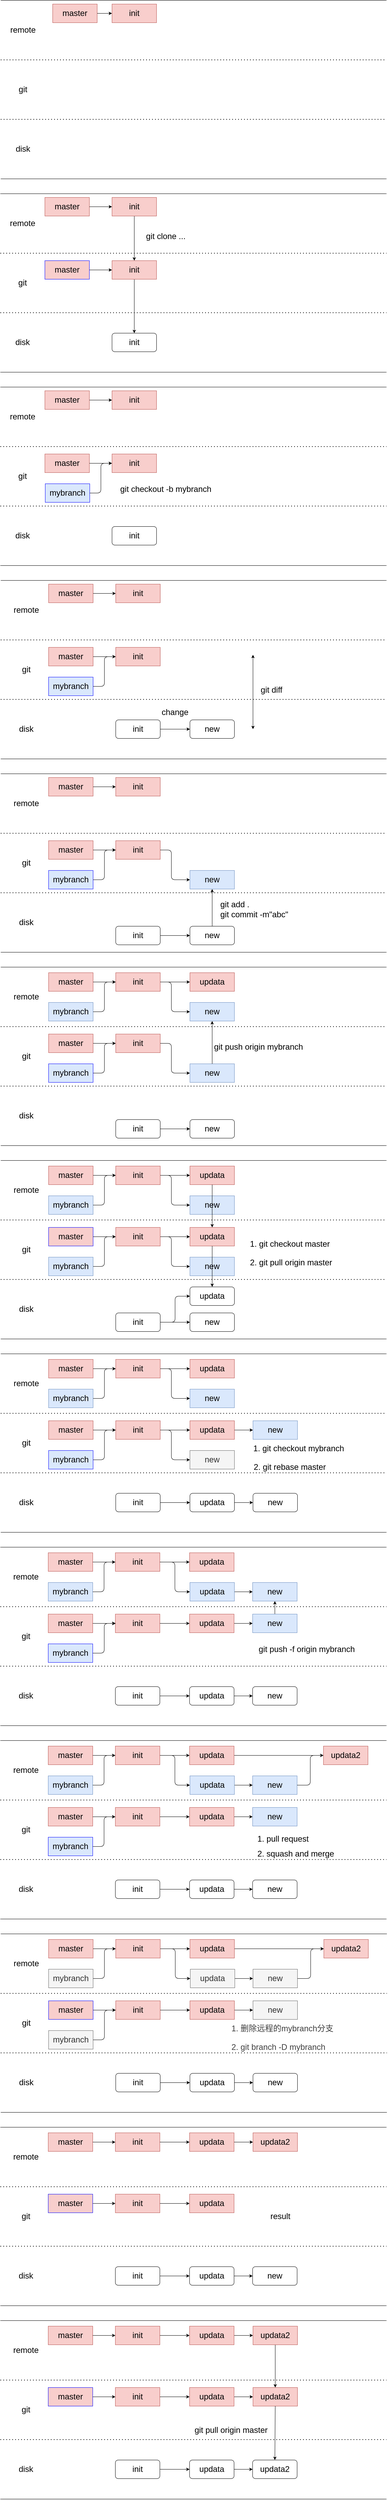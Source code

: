 <mxfile>
    <diagram id="TpEagFqy0AV8d3pWkA7V" name="第 1 页">
        <mxGraphModel dx="1999" dy="907" grid="1" gridSize="10" guides="1" tooltips="1" connect="1" arrows="1" fold="1" page="0" pageScale="1" pageWidth="827" pageHeight="1169" background="#ffffff" math="0" shadow="0">
            <root>
                <mxCell id="0"/>
                <mxCell id="1" parent="0"/>
                <mxCell id="3" value="" style="endArrow=none;html=1;" parent="1" edge="1">
                    <mxGeometry width="50" height="50" relative="1" as="geometry">
                        <mxPoint y="80" as="sourcePoint"/>
                        <mxPoint x="1040" y="80" as="targetPoint"/>
                    </mxGeometry>
                </mxCell>
                <mxCell id="5" value="remote" style="text;html=1;align=center;verticalAlign=middle;whiteSpace=wrap;rounded=0;fontSize=22;" parent="1" vertex="1">
                    <mxGeometry y="80" width="120" height="160" as="geometry"/>
                </mxCell>
                <mxCell id="6" value="git" style="text;html=1;align=center;verticalAlign=middle;whiteSpace=wrap;rounded=0;fontSize=22;" parent="1" vertex="1">
                    <mxGeometry y="240" width="120" height="160" as="geometry"/>
                </mxCell>
                <mxCell id="7" value="disk" style="text;html=1;align=center;verticalAlign=middle;whiteSpace=wrap;rounded=0;fontSize=22;" parent="1" vertex="1">
                    <mxGeometry y="400" width="120" height="160" as="geometry"/>
                </mxCell>
                <mxCell id="8" value="" style="endArrow=none;dashed=1;html=1;dashPattern=1 3;strokeWidth=2;" parent="1" edge="1">
                    <mxGeometry width="50" height="50" relative="1" as="geometry">
                        <mxPoint y="240" as="sourcePoint"/>
                        <mxPoint x="1040" y="240" as="targetPoint"/>
                    </mxGeometry>
                </mxCell>
                <mxCell id="9" value="" style="endArrow=none;dashed=1;html=1;dashPattern=1 3;strokeWidth=2;" parent="1" edge="1">
                    <mxGeometry width="50" height="50" relative="1" as="geometry">
                        <mxPoint y="400" as="sourcePoint"/>
                        <mxPoint x="1040" y="400" as="targetPoint"/>
                    </mxGeometry>
                </mxCell>
                <mxCell id="11" value="" style="rounded=1;whiteSpace=wrap;html=1;" parent="1" vertex="1">
                    <mxGeometry x="140" y="90" width="120" height="50" as="geometry"/>
                </mxCell>
                <mxCell id="12" value="&lt;font style=&quot;font-size: 22px;&quot;&gt;master&lt;/font&gt;" style="text;html=1;align=center;verticalAlign=middle;whiteSpace=wrap;rounded=0;fillColor=#f8cecc;strokeColor=#b85450;" parent="1" vertex="1">
                    <mxGeometry x="140" y="90" width="120" height="50" as="geometry"/>
                </mxCell>
                <mxCell id="13" value="" style="endArrow=none;html=1;exitX=0;exitY=1;exitDx=0;exitDy=0;" parent="1" source="7" edge="1">
                    <mxGeometry width="50" height="50" relative="1" as="geometry">
                        <mxPoint x="390" y="380" as="sourcePoint"/>
                        <mxPoint x="1040" y="560" as="targetPoint"/>
                    </mxGeometry>
                </mxCell>
                <mxCell id="14" value="" style="endArrow=none;html=1;" parent="1" edge="1">
                    <mxGeometry width="50" height="50" relative="1" as="geometry">
                        <mxPoint x="-1" y="600" as="sourcePoint"/>
                        <mxPoint x="1040" y="600" as="targetPoint"/>
                    </mxGeometry>
                </mxCell>
                <mxCell id="15" value="remote" style="text;html=1;align=center;verticalAlign=middle;whiteSpace=wrap;rounded=0;fontSize=22;" parent="1" vertex="1">
                    <mxGeometry x="-1" y="600" width="120" height="160" as="geometry"/>
                </mxCell>
                <mxCell id="16" value="git" style="text;html=1;align=center;verticalAlign=middle;whiteSpace=wrap;rounded=0;fontSize=22;" parent="1" vertex="1">
                    <mxGeometry x="-1" y="760" width="120" height="160" as="geometry"/>
                </mxCell>
                <mxCell id="17" value="disk" style="text;html=1;align=center;verticalAlign=middle;whiteSpace=wrap;rounded=0;fontSize=22;" parent="1" vertex="1">
                    <mxGeometry x="-1" y="920" width="120" height="160" as="geometry"/>
                </mxCell>
                <mxCell id="18" value="" style="endArrow=none;dashed=1;html=1;dashPattern=1 3;strokeWidth=2;" parent="1" edge="1">
                    <mxGeometry width="50" height="50" relative="1" as="geometry">
                        <mxPoint x="-1" y="760" as="sourcePoint"/>
                        <mxPoint x="1040" y="760" as="targetPoint"/>
                    </mxGeometry>
                </mxCell>
                <mxCell id="19" value="" style="endArrow=none;dashed=1;html=1;dashPattern=1 3;strokeWidth=2;" parent="1" edge="1">
                    <mxGeometry width="50" height="50" relative="1" as="geometry">
                        <mxPoint x="-1" y="920" as="sourcePoint"/>
                        <mxPoint x="1040" y="920" as="targetPoint"/>
                    </mxGeometry>
                </mxCell>
                <mxCell id="20" value="" style="rounded=1;whiteSpace=wrap;html=1;" parent="1" vertex="1">
                    <mxGeometry x="119" y="610" width="120" height="50" as="geometry"/>
                </mxCell>
                <mxCell id="21" value="&lt;font style=&quot;font-size: 22px;&quot;&gt;master&lt;/font&gt;" style="text;html=1;align=center;verticalAlign=middle;whiteSpace=wrap;rounded=0;fillColor=#f8cecc;strokeColor=#b85450;" parent="1" vertex="1">
                    <mxGeometry x="119" y="610" width="120" height="50" as="geometry"/>
                </mxCell>
                <mxCell id="22" value="" style="endArrow=none;html=1;exitX=0;exitY=1;exitDx=0;exitDy=0;" parent="1" source="17" edge="1">
                    <mxGeometry width="50" height="50" relative="1" as="geometry">
                        <mxPoint x="389" y="900" as="sourcePoint"/>
                        <mxPoint x="1040" y="1080" as="targetPoint"/>
                    </mxGeometry>
                </mxCell>
                <mxCell id="24" value="" style="rounded=1;whiteSpace=wrap;html=1;" parent="1" vertex="1">
                    <mxGeometry x="119" y="780" width="120" height="50" as="geometry"/>
                </mxCell>
                <mxCell id="25" value="&lt;font style=&quot;font-size: 22px;&quot;&gt;master&lt;/font&gt;" style="text;html=1;align=center;verticalAlign=middle;whiteSpace=wrap;rounded=0;fillColor=#f8cecc;strokeColor=#0000FF;" parent="1" vertex="1">
                    <mxGeometry x="119" y="780" width="120" height="50" as="geometry"/>
                </mxCell>
                <mxCell id="28" value="" style="endArrow=classic;html=1;exitX=0.5;exitY=1;exitDx=0;exitDy=0;entryX=0.5;entryY=0;entryDx=0;entryDy=0;" parent="1" source="56" target="59" edge="1">
                    <mxGeometry width="50" height="50" relative="1" as="geometry">
                        <mxPoint x="390" y="800" as="sourcePoint"/>
                        <mxPoint x="580" y="830" as="targetPoint"/>
                    </mxGeometry>
                </mxCell>
                <mxCell id="29" value="" style="endArrow=classic;html=1;exitX=0.5;exitY=1;exitDx=0;exitDy=0;entryX=0.5;entryY=0;entryDx=0;entryDy=0;" parent="1" source="59" target="61" edge="1">
                    <mxGeometry width="50" height="50" relative="1" as="geometry">
                        <mxPoint x="390" y="800" as="sourcePoint"/>
                        <mxPoint x="179.0" y="975" as="targetPoint"/>
                    </mxGeometry>
                </mxCell>
                <mxCell id="30" value="&lt;font style=&quot;font-size: 22px;&quot;&gt;git clone ...&lt;/font&gt;" style="text;html=1;align=center;verticalAlign=middle;whiteSpace=wrap;rounded=0;" parent="1" vertex="1">
                    <mxGeometry x="370" y="690" width="150" height="50" as="geometry"/>
                </mxCell>
                <mxCell id="52" value="" style="rounded=1;whiteSpace=wrap;html=1;" parent="1" vertex="1">
                    <mxGeometry x="300" y="90" width="120" height="50" as="geometry"/>
                </mxCell>
                <mxCell id="53" value="&lt;font style=&quot;font-size: 22px;&quot;&gt;init&lt;/font&gt;" style="text;html=1;align=center;verticalAlign=middle;whiteSpace=wrap;rounded=0;fillColor=#f8cecc;strokeColor=#b85450;" parent="1" vertex="1">
                    <mxGeometry x="300" y="90" width="120" height="50" as="geometry"/>
                </mxCell>
                <mxCell id="54" value="" style="endArrow=classic;html=1;exitX=1;exitY=0.5;exitDx=0;exitDy=0;entryX=0;entryY=0.5;entryDx=0;entryDy=0;" parent="1" source="12" target="53" edge="1">
                    <mxGeometry width="50" height="50" relative="1" as="geometry">
                        <mxPoint x="280" y="460" as="sourcePoint"/>
                        <mxPoint x="440" y="420" as="targetPoint"/>
                    </mxGeometry>
                </mxCell>
                <mxCell id="55" value="" style="rounded=1;whiteSpace=wrap;html=1;" parent="1" vertex="1">
                    <mxGeometry x="300" y="610" width="120" height="50" as="geometry"/>
                </mxCell>
                <mxCell id="56" value="&lt;font style=&quot;font-size: 22px;&quot;&gt;init&lt;/font&gt;" style="text;html=1;align=center;verticalAlign=middle;whiteSpace=wrap;rounded=0;fillColor=#f8cecc;strokeColor=#b85450;" parent="1" vertex="1">
                    <mxGeometry x="300" y="610" width="120" height="50" as="geometry"/>
                </mxCell>
                <mxCell id="57" value="" style="endArrow=classic;html=1;exitX=1;exitY=0.5;exitDx=0;exitDy=0;entryX=0;entryY=0.5;entryDx=0;entryDy=0;" parent="1" source="21" target="56" edge="1">
                    <mxGeometry width="50" height="50" relative="1" as="geometry">
                        <mxPoint x="390" y="610" as="sourcePoint"/>
                        <mxPoint x="440" y="560" as="targetPoint"/>
                    </mxGeometry>
                </mxCell>
                <mxCell id="58" value="" style="rounded=1;whiteSpace=wrap;html=1;" parent="1" vertex="1">
                    <mxGeometry x="300" y="780" width="120" height="50" as="geometry"/>
                </mxCell>
                <mxCell id="59" value="&lt;font style=&quot;font-size: 22px;&quot;&gt;init&lt;/font&gt;" style="text;html=1;align=center;verticalAlign=middle;whiteSpace=wrap;rounded=0;fillColor=#f8cecc;strokeColor=#b85450;" parent="1" vertex="1">
                    <mxGeometry x="300" y="780" width="120" height="50" as="geometry"/>
                </mxCell>
                <mxCell id="60" value="" style="rounded=1;whiteSpace=wrap;html=1;" parent="1" vertex="1">
                    <mxGeometry x="300" y="975" width="120" height="50" as="geometry"/>
                </mxCell>
                <mxCell id="61" value="&lt;font style=&quot;font-size: 22px;&quot;&gt;init&lt;/font&gt;" style="text;html=1;align=center;verticalAlign=middle;whiteSpace=wrap;rounded=0;" parent="1" vertex="1">
                    <mxGeometry x="300" y="975" width="120" height="50" as="geometry"/>
                </mxCell>
                <mxCell id="62" value="" style="endArrow=classic;html=1;entryX=0;entryY=0.5;entryDx=0;entryDy=0;exitX=1;exitY=0.5;exitDx=0;exitDy=0;" parent="1" source="25" target="59" edge="1">
                    <mxGeometry width="50" height="50" relative="1" as="geometry">
                        <mxPoint x="260" y="690" as="sourcePoint"/>
                        <mxPoint x="310" y="645" as="targetPoint"/>
                    </mxGeometry>
                </mxCell>
                <mxCell id="63" value="" style="endArrow=none;html=1;" parent="1" edge="1">
                    <mxGeometry width="50" height="50" relative="1" as="geometry">
                        <mxPoint x="-1" y="1120" as="sourcePoint"/>
                        <mxPoint x="1040" y="1120" as="targetPoint"/>
                    </mxGeometry>
                </mxCell>
                <mxCell id="64" value="remote" style="text;html=1;align=center;verticalAlign=middle;whiteSpace=wrap;rounded=0;fontSize=22;" parent="1" vertex="1">
                    <mxGeometry x="-1" y="1120" width="120" height="160" as="geometry"/>
                </mxCell>
                <mxCell id="65" value="git" style="text;html=1;align=center;verticalAlign=middle;whiteSpace=wrap;rounded=0;fontSize=22;" parent="1" vertex="1">
                    <mxGeometry x="-1" y="1280" width="120" height="160" as="geometry"/>
                </mxCell>
                <mxCell id="66" value="disk" style="text;html=1;align=center;verticalAlign=middle;whiteSpace=wrap;rounded=0;fontSize=22;" parent="1" vertex="1">
                    <mxGeometry x="-1" y="1440" width="120" height="160" as="geometry"/>
                </mxCell>
                <mxCell id="67" value="" style="endArrow=none;dashed=1;html=1;dashPattern=1 3;strokeWidth=2;" parent="1" edge="1">
                    <mxGeometry width="50" height="50" relative="1" as="geometry">
                        <mxPoint x="-1" y="1280" as="sourcePoint"/>
                        <mxPoint x="1040" y="1280" as="targetPoint"/>
                    </mxGeometry>
                </mxCell>
                <mxCell id="68" value="" style="endArrow=none;dashed=1;html=1;dashPattern=1 3;strokeWidth=2;" parent="1" edge="1">
                    <mxGeometry width="50" height="50" relative="1" as="geometry">
                        <mxPoint x="-1" y="1440" as="sourcePoint"/>
                        <mxPoint x="1040" y="1440" as="targetPoint"/>
                    </mxGeometry>
                </mxCell>
                <mxCell id="69" value="" style="rounded=1;whiteSpace=wrap;html=1;" parent="1" vertex="1">
                    <mxGeometry x="119" y="1130" width="120" height="50" as="geometry"/>
                </mxCell>
                <mxCell id="70" value="&lt;font style=&quot;font-size: 22px;&quot;&gt;master&lt;/font&gt;" style="text;html=1;align=center;verticalAlign=middle;whiteSpace=wrap;rounded=0;fillColor=#f8cecc;strokeColor=#b85450;" parent="1" vertex="1">
                    <mxGeometry x="119" y="1130" width="120" height="50" as="geometry"/>
                </mxCell>
                <mxCell id="71" value="" style="endArrow=none;html=1;exitX=0;exitY=1;exitDx=0;exitDy=0;" parent="1" source="66" edge="1">
                    <mxGeometry width="50" height="50" relative="1" as="geometry">
                        <mxPoint x="389" y="1420" as="sourcePoint"/>
                        <mxPoint x="1040" y="1600" as="targetPoint"/>
                    </mxGeometry>
                </mxCell>
                <mxCell id="72" value="" style="rounded=1;whiteSpace=wrap;html=1;" parent="1" vertex="1">
                    <mxGeometry x="119" y="1300" width="120" height="50" as="geometry"/>
                </mxCell>
                <mxCell id="73" value="&lt;font style=&quot;font-size: 22px;&quot;&gt;master&lt;/font&gt;" style="text;html=1;align=center;verticalAlign=middle;whiteSpace=wrap;rounded=0;fillColor=#f8cecc;strokeColor=#b85450;" parent="1" vertex="1">
                    <mxGeometry x="119" y="1300" width="120" height="50" as="geometry"/>
                </mxCell>
                <mxCell id="77" value="" style="rounded=1;whiteSpace=wrap;html=1;" parent="1" vertex="1">
                    <mxGeometry x="300" y="1130" width="120" height="50" as="geometry"/>
                </mxCell>
                <mxCell id="78" value="&lt;font style=&quot;font-size: 22px;&quot;&gt;init&lt;/font&gt;" style="text;html=1;align=center;verticalAlign=middle;whiteSpace=wrap;rounded=0;fillColor=#f8cecc;strokeColor=#b85450;" parent="1" vertex="1">
                    <mxGeometry x="300" y="1130" width="120" height="50" as="geometry"/>
                </mxCell>
                <mxCell id="79" value="" style="endArrow=classic;html=1;exitX=1;exitY=0.5;exitDx=0;exitDy=0;entryX=0;entryY=0.5;entryDx=0;entryDy=0;" parent="1" source="70" target="78" edge="1">
                    <mxGeometry width="50" height="50" relative="1" as="geometry">
                        <mxPoint x="390" y="1130" as="sourcePoint"/>
                        <mxPoint x="440" y="1080" as="targetPoint"/>
                    </mxGeometry>
                </mxCell>
                <mxCell id="80" value="" style="rounded=1;whiteSpace=wrap;html=1;" parent="1" vertex="1">
                    <mxGeometry x="300" y="1300" width="120" height="50" as="geometry"/>
                </mxCell>
                <mxCell id="81" value="&lt;font style=&quot;font-size: 22px;&quot;&gt;init&lt;/font&gt;" style="text;html=1;align=center;verticalAlign=middle;whiteSpace=wrap;rounded=0;fillColor=#f8cecc;strokeColor=#b85450;" parent="1" vertex="1">
                    <mxGeometry x="300" y="1300" width="120" height="50" as="geometry"/>
                </mxCell>
                <mxCell id="82" value="" style="rounded=1;whiteSpace=wrap;html=1;" parent="1" vertex="1">
                    <mxGeometry x="300" y="1495" width="120" height="50" as="geometry"/>
                </mxCell>
                <mxCell id="83" value="&lt;font style=&quot;font-size: 22px;&quot;&gt;init&lt;/font&gt;" style="text;html=1;align=center;verticalAlign=middle;whiteSpace=wrap;rounded=0;" parent="1" vertex="1">
                    <mxGeometry x="300" y="1495" width="120" height="50" as="geometry"/>
                </mxCell>
                <mxCell id="84" value="" style="endArrow=classic;html=1;entryX=0;entryY=0.5;entryDx=0;entryDy=0;exitX=1;exitY=0.5;exitDx=0;exitDy=0;" parent="1" source="73" target="81" edge="1">
                    <mxGeometry width="50" height="50" relative="1" as="geometry">
                        <mxPoint x="260" y="1210" as="sourcePoint"/>
                        <mxPoint x="310" y="1165" as="targetPoint"/>
                    </mxGeometry>
                </mxCell>
                <mxCell id="89" value="&lt;font style=&quot;font-size: 22px;&quot;&gt;git checkout -b mybranch&lt;/font&gt;" style="text;html=1;align=center;verticalAlign=middle;whiteSpace=wrap;rounded=0;" parent="1" vertex="1">
                    <mxGeometry x="305" y="1370" width="280" height="50" as="geometry"/>
                </mxCell>
                <mxCell id="90" value="" style="endArrow=none;html=1;" parent="1" edge="1">
                    <mxGeometry width="50" height="50" relative="1" as="geometry">
                        <mxPoint y="1640" as="sourcePoint"/>
                        <mxPoint x="1040" y="1640" as="targetPoint"/>
                    </mxGeometry>
                </mxCell>
                <mxCell id="91" value="remote" style="text;html=1;align=center;verticalAlign=middle;whiteSpace=wrap;rounded=0;fontSize=22;" parent="1" vertex="1">
                    <mxGeometry x="9" y="1640" width="120" height="160" as="geometry"/>
                </mxCell>
                <mxCell id="92" value="git" style="text;html=1;align=center;verticalAlign=middle;whiteSpace=wrap;rounded=0;fontSize=22;" parent="1" vertex="1">
                    <mxGeometry x="9" y="1800" width="120" height="160" as="geometry"/>
                </mxCell>
                <mxCell id="93" value="disk" style="text;html=1;align=center;verticalAlign=middle;whiteSpace=wrap;rounded=0;fontSize=22;" parent="1" vertex="1">
                    <mxGeometry x="9" y="1960" width="120" height="160" as="geometry"/>
                </mxCell>
                <mxCell id="94" value="" style="endArrow=none;dashed=1;html=1;dashPattern=1 3;strokeWidth=2;" parent="1" edge="1">
                    <mxGeometry width="50" height="50" relative="1" as="geometry">
                        <mxPoint y="1800" as="sourcePoint"/>
                        <mxPoint x="1040" y="1800" as="targetPoint"/>
                    </mxGeometry>
                </mxCell>
                <mxCell id="95" value="" style="endArrow=none;dashed=1;html=1;dashPattern=1 3;strokeWidth=2;" parent="1" edge="1">
                    <mxGeometry width="50" height="50" relative="1" as="geometry">
                        <mxPoint y="1960" as="sourcePoint"/>
                        <mxPoint x="1040" y="1960" as="targetPoint"/>
                    </mxGeometry>
                </mxCell>
                <mxCell id="96" value="" style="rounded=1;whiteSpace=wrap;html=1;" parent="1" vertex="1">
                    <mxGeometry x="129" y="1650" width="120" height="50" as="geometry"/>
                </mxCell>
                <mxCell id="97" value="&lt;font style=&quot;font-size: 22px;&quot;&gt;master&lt;/font&gt;" style="text;html=1;align=center;verticalAlign=middle;whiteSpace=wrap;rounded=0;fillColor=#f8cecc;strokeColor=#b85450;" parent="1" vertex="1">
                    <mxGeometry x="129" y="1650" width="120" height="50" as="geometry"/>
                </mxCell>
                <mxCell id="98" value="" style="endArrow=none;html=1;" parent="1" edge="1">
                    <mxGeometry width="50" height="50" relative="1" as="geometry">
                        <mxPoint y="2120" as="sourcePoint"/>
                        <mxPoint x="1040" y="2120" as="targetPoint"/>
                    </mxGeometry>
                </mxCell>
                <mxCell id="99" value="" style="rounded=1;whiteSpace=wrap;html=1;" parent="1" vertex="1">
                    <mxGeometry x="129" y="1820" width="120" height="50" as="geometry"/>
                </mxCell>
                <mxCell id="100" value="&lt;font style=&quot;font-size: 22px;&quot;&gt;master&lt;/font&gt;" style="text;html=1;align=center;verticalAlign=middle;whiteSpace=wrap;rounded=0;fillColor=#f8cecc;strokeColor=#b85450;" parent="1" vertex="1">
                    <mxGeometry x="129" y="1820" width="120" height="50" as="geometry"/>
                </mxCell>
                <mxCell id="101" value="" style="rounded=1;whiteSpace=wrap;html=1;" parent="1" vertex="1">
                    <mxGeometry x="310" y="1650" width="120" height="50" as="geometry"/>
                </mxCell>
                <mxCell id="102" value="&lt;font style=&quot;font-size: 22px;&quot;&gt;init&lt;/font&gt;" style="text;html=1;align=center;verticalAlign=middle;whiteSpace=wrap;rounded=0;fillColor=#f8cecc;strokeColor=#b85450;" parent="1" vertex="1">
                    <mxGeometry x="310" y="1650" width="120" height="50" as="geometry"/>
                </mxCell>
                <mxCell id="103" value="" style="endArrow=classic;html=1;exitX=1;exitY=0.5;exitDx=0;exitDy=0;entryX=0;entryY=0.5;entryDx=0;entryDy=0;" parent="1" source="97" target="102" edge="1">
                    <mxGeometry width="50" height="50" relative="1" as="geometry">
                        <mxPoint x="400" y="1650" as="sourcePoint"/>
                        <mxPoint x="450" y="1600" as="targetPoint"/>
                    </mxGeometry>
                </mxCell>
                <mxCell id="104" value="" style="rounded=1;whiteSpace=wrap;html=1;" parent="1" vertex="1">
                    <mxGeometry x="310" y="1820" width="120" height="50" as="geometry"/>
                </mxCell>
                <mxCell id="105" value="&lt;font style=&quot;font-size: 22px;&quot;&gt;init&lt;/font&gt;" style="text;html=1;align=center;verticalAlign=middle;whiteSpace=wrap;rounded=0;fillColor=#f8cecc;strokeColor=#b85450;" parent="1" vertex="1">
                    <mxGeometry x="310" y="1820" width="120" height="50" as="geometry"/>
                </mxCell>
                <mxCell id="106" value="" style="rounded=1;whiteSpace=wrap;html=1;" parent="1" vertex="1">
                    <mxGeometry x="310" y="2015" width="120" height="50" as="geometry"/>
                </mxCell>
                <mxCell id="107" value="&lt;font style=&quot;font-size: 22px;&quot;&gt;init&lt;/font&gt;" style="text;html=1;align=center;verticalAlign=middle;whiteSpace=wrap;rounded=0;" parent="1" vertex="1">
                    <mxGeometry x="310" y="2015" width="120" height="50" as="geometry"/>
                </mxCell>
                <mxCell id="108" value="" style="endArrow=classic;html=1;entryX=0;entryY=0.5;entryDx=0;entryDy=0;exitX=1;exitY=0.5;exitDx=0;exitDy=0;" parent="1" source="100" target="105" edge="1">
                    <mxGeometry width="50" height="50" relative="1" as="geometry">
                        <mxPoint x="270" y="1730" as="sourcePoint"/>
                        <mxPoint x="320" y="1685" as="targetPoint"/>
                    </mxGeometry>
                </mxCell>
                <mxCell id="113" value="" style="rounded=1;whiteSpace=wrap;html=1;" parent="1" vertex="1">
                    <mxGeometry x="510" y="2015" width="120" height="50" as="geometry"/>
                </mxCell>
                <mxCell id="114" value="&lt;font style=&quot;font-size: 22px;&quot;&gt;new&lt;/font&gt;" style="text;html=1;align=center;verticalAlign=middle;whiteSpace=wrap;rounded=0;" parent="1" vertex="1">
                    <mxGeometry x="510" y="2015" width="120" height="50" as="geometry"/>
                </mxCell>
                <mxCell id="115" value="" style="endArrow=classic;html=1;exitX=1;exitY=0.5;exitDx=0;exitDy=0;entryX=0;entryY=0.5;entryDx=0;entryDy=0;" parent="1" source="107" target="114" edge="1">
                    <mxGeometry width="50" height="50" relative="1" as="geometry">
                        <mxPoint x="460" y="1830" as="sourcePoint"/>
                        <mxPoint x="510" y="1780" as="targetPoint"/>
                    </mxGeometry>
                </mxCell>
                <mxCell id="117" value="&lt;span style=&quot;font-size: 22px;&quot;&gt;change&lt;/span&gt;" style="text;html=1;align=center;verticalAlign=middle;whiteSpace=wrap;rounded=0;" parent="1" vertex="1">
                    <mxGeometry x="410" y="1970" width="120" height="50" as="geometry"/>
                </mxCell>
                <mxCell id="118" value="" style="endArrow=classic;startArrow=classic;html=1;" parent="1" edge="1">
                    <mxGeometry width="50" height="50" relative="1" as="geometry">
                        <mxPoint x="680" y="2040" as="sourcePoint"/>
                        <mxPoint x="680" y="1840" as="targetPoint"/>
                    </mxGeometry>
                </mxCell>
                <mxCell id="119" value="&lt;span style=&quot;font-size: 22px;&quot;&gt;git diff&lt;/span&gt;" style="text;html=1;align=center;verticalAlign=middle;whiteSpace=wrap;rounded=0;" parent="1" vertex="1">
                    <mxGeometry x="670" y="1910" width="120" height="50" as="geometry"/>
                </mxCell>
                <mxCell id="120" value="" style="endArrow=none;html=1;" parent="1" edge="1">
                    <mxGeometry width="50" height="50" relative="1" as="geometry">
                        <mxPoint y="2160" as="sourcePoint"/>
                        <mxPoint x="1040" y="2160" as="targetPoint"/>
                    </mxGeometry>
                </mxCell>
                <mxCell id="121" value="remote" style="text;html=1;align=center;verticalAlign=middle;whiteSpace=wrap;rounded=0;fontSize=22;" parent="1" vertex="1">
                    <mxGeometry x="9" y="2160" width="120" height="160" as="geometry"/>
                </mxCell>
                <mxCell id="122" value="git" style="text;html=1;align=center;verticalAlign=middle;whiteSpace=wrap;rounded=0;fontSize=22;" parent="1" vertex="1">
                    <mxGeometry x="9" y="2320" width="120" height="160" as="geometry"/>
                </mxCell>
                <mxCell id="123" value="disk" style="text;html=1;align=center;verticalAlign=middle;whiteSpace=wrap;rounded=0;fontSize=22;" parent="1" vertex="1">
                    <mxGeometry x="9" y="2480" width="120" height="160" as="geometry"/>
                </mxCell>
                <mxCell id="124" value="" style="endArrow=none;dashed=1;html=1;dashPattern=1 3;strokeWidth=2;" parent="1" edge="1">
                    <mxGeometry width="50" height="50" relative="1" as="geometry">
                        <mxPoint y="2320" as="sourcePoint"/>
                        <mxPoint x="1040" y="2320" as="targetPoint"/>
                    </mxGeometry>
                </mxCell>
                <mxCell id="125" value="" style="endArrow=none;dashed=1;html=1;dashPattern=1 3;strokeWidth=2;" parent="1" edge="1">
                    <mxGeometry width="50" height="50" relative="1" as="geometry">
                        <mxPoint y="2480" as="sourcePoint"/>
                        <mxPoint x="1040" y="2480" as="targetPoint"/>
                    </mxGeometry>
                </mxCell>
                <mxCell id="126" value="" style="rounded=1;whiteSpace=wrap;html=1;" parent="1" vertex="1">
                    <mxGeometry x="129" y="2170" width="120" height="50" as="geometry"/>
                </mxCell>
                <mxCell id="127" value="&lt;font style=&quot;font-size: 22px;&quot;&gt;master&lt;/font&gt;" style="text;html=1;align=center;verticalAlign=middle;whiteSpace=wrap;rounded=0;fillColor=#f8cecc;strokeColor=#b85450;" parent="1" vertex="1">
                    <mxGeometry x="129" y="2170" width="120" height="50" as="geometry"/>
                </mxCell>
                <mxCell id="128" value="" style="endArrow=none;html=1;" parent="1" edge="1">
                    <mxGeometry width="50" height="50" relative="1" as="geometry">
                        <mxPoint y="2640" as="sourcePoint"/>
                        <mxPoint x="1040" y="2640" as="targetPoint"/>
                    </mxGeometry>
                </mxCell>
                <mxCell id="129" value="" style="rounded=1;whiteSpace=wrap;html=1;" parent="1" vertex="1">
                    <mxGeometry x="129" y="2340" width="120" height="50" as="geometry"/>
                </mxCell>
                <mxCell id="130" value="&lt;font style=&quot;font-size: 22px;&quot;&gt;master&lt;/font&gt;" style="text;html=1;align=center;verticalAlign=middle;whiteSpace=wrap;rounded=0;fillColor=#f8cecc;strokeColor=#b85450;" parent="1" vertex="1">
                    <mxGeometry x="129" y="2340" width="120" height="50" as="geometry"/>
                </mxCell>
                <mxCell id="131" value="" style="rounded=1;whiteSpace=wrap;html=1;" parent="1" vertex="1">
                    <mxGeometry x="310" y="2170" width="120" height="50" as="geometry"/>
                </mxCell>
                <mxCell id="132" value="&lt;font style=&quot;font-size: 22px;&quot;&gt;init&lt;/font&gt;" style="text;html=1;align=center;verticalAlign=middle;whiteSpace=wrap;rounded=0;fillColor=#f8cecc;strokeColor=#b85450;" parent="1" vertex="1">
                    <mxGeometry x="310" y="2170" width="120" height="50" as="geometry"/>
                </mxCell>
                <mxCell id="133" value="" style="endArrow=classic;html=1;exitX=1;exitY=0.5;exitDx=0;exitDy=0;entryX=0;entryY=0.5;entryDx=0;entryDy=0;" parent="1" source="127" target="132" edge="1">
                    <mxGeometry width="50" height="50" relative="1" as="geometry">
                        <mxPoint x="400" y="2170" as="sourcePoint"/>
                        <mxPoint x="450" y="2120" as="targetPoint"/>
                    </mxGeometry>
                </mxCell>
                <mxCell id="134" value="" style="rounded=1;whiteSpace=wrap;html=1;" parent="1" vertex="1">
                    <mxGeometry x="310" y="2340" width="120" height="50" as="geometry"/>
                </mxCell>
                <mxCell id="135" value="&lt;font style=&quot;font-size: 22px;&quot;&gt;init&lt;/font&gt;" style="text;html=1;align=center;verticalAlign=middle;whiteSpace=wrap;rounded=0;fillColor=#f8cecc;strokeColor=#b85450;" parent="1" vertex="1">
                    <mxGeometry x="310" y="2340" width="120" height="50" as="geometry"/>
                </mxCell>
                <mxCell id="136" value="" style="rounded=1;whiteSpace=wrap;html=1;" parent="1" vertex="1">
                    <mxGeometry x="310" y="2570" width="120" height="50" as="geometry"/>
                </mxCell>
                <mxCell id="137" value="&lt;font style=&quot;font-size: 22px;&quot;&gt;init&lt;/font&gt;" style="text;html=1;align=center;verticalAlign=middle;whiteSpace=wrap;rounded=0;" parent="1" vertex="1">
                    <mxGeometry x="310" y="2570" width="120" height="50" as="geometry"/>
                </mxCell>
                <mxCell id="138" value="" style="endArrow=classic;html=1;entryX=0;entryY=0.5;entryDx=0;entryDy=0;exitX=1;exitY=0.5;exitDx=0;exitDy=0;" parent="1" source="130" target="135" edge="1">
                    <mxGeometry width="50" height="50" relative="1" as="geometry">
                        <mxPoint x="270" y="2250" as="sourcePoint"/>
                        <mxPoint x="320" y="2205" as="targetPoint"/>
                    </mxGeometry>
                </mxCell>
                <mxCell id="141" value="" style="endArrow=classic;html=1;edgeStyle=orthogonalEdgeStyle;exitX=1;exitY=0.5;exitDx=0;exitDy=0;" parent="1" source="135" edge="1">
                    <mxGeometry width="50" height="50" relative="1" as="geometry">
                        <mxPoint x="410" y="2200" as="sourcePoint"/>
                        <mxPoint x="510" y="2445" as="targetPoint"/>
                        <Array as="points">
                            <mxPoint x="460" y="2365"/>
                            <mxPoint x="460" y="2445"/>
                        </Array>
                    </mxGeometry>
                </mxCell>
                <mxCell id="142" value="" style="rounded=1;whiteSpace=wrap;html=1;" parent="1" vertex="1">
                    <mxGeometry x="510" y="2570" width="120" height="50" as="geometry"/>
                </mxCell>
                <mxCell id="143" value="&lt;font style=&quot;font-size: 22px;&quot;&gt;new&lt;/font&gt;" style="text;html=1;align=center;verticalAlign=middle;whiteSpace=wrap;rounded=0;" parent="1" vertex="1">
                    <mxGeometry x="510" y="2570" width="120" height="50" as="geometry"/>
                </mxCell>
                <mxCell id="144" value="" style="endArrow=classic;html=1;exitX=1;exitY=0.5;exitDx=0;exitDy=0;entryX=0;entryY=0.5;entryDx=0;entryDy=0;" parent="1" source="137" target="143" edge="1">
                    <mxGeometry width="50" height="50" relative="1" as="geometry">
                        <mxPoint x="460" y="2385" as="sourcePoint"/>
                        <mxPoint x="510" y="2335" as="targetPoint"/>
                    </mxGeometry>
                </mxCell>
                <mxCell id="148" value="" style="rounded=1;whiteSpace=wrap;html=1;" parent="1" vertex="1">
                    <mxGeometry x="510" y="2420" width="120" height="50" as="geometry"/>
                </mxCell>
                <mxCell id="149" value="&lt;font style=&quot;font-size: 22px;&quot;&gt;new&lt;/font&gt;" style="text;html=1;align=center;verticalAlign=middle;whiteSpace=wrap;rounded=0;fillColor=#dae8fc;strokeColor=#6c8ebf;" parent="1" vertex="1">
                    <mxGeometry x="510" y="2420" width="120" height="50" as="geometry"/>
                </mxCell>
                <mxCell id="150" value="" style="endArrow=classic;html=1;exitX=0.5;exitY=0;exitDx=0;exitDy=0;entryX=0.5;entryY=1;entryDx=0;entryDy=0;" parent="1" source="143" target="149" edge="1">
                    <mxGeometry width="50" height="50" relative="1" as="geometry">
                        <mxPoint x="610" y="2410" as="sourcePoint"/>
                        <mxPoint x="660" y="2360" as="targetPoint"/>
                    </mxGeometry>
                </mxCell>
                <mxCell id="152" value="&lt;span style=&quot;font-size: 22px;&quot;&gt;git add .&lt;/span&gt;&lt;div style=&quot;&quot;&gt;&lt;span style=&quot;font-size: 22px;&quot;&gt;git commit -m&quot;abc&quot;&lt;/span&gt;&lt;/div&gt;" style="text;html=1;align=left;verticalAlign=middle;whiteSpace=wrap;rounded=0;" parent="1" vertex="1">
                    <mxGeometry x="590" y="2500" width="230" height="50" as="geometry"/>
                </mxCell>
                <mxCell id="153" value="" style="endArrow=none;html=1;" parent="1" edge="1">
                    <mxGeometry width="50" height="50" relative="1" as="geometry">
                        <mxPoint y="2680" as="sourcePoint"/>
                        <mxPoint x="1040" y="2680" as="targetPoint"/>
                    </mxGeometry>
                </mxCell>
                <mxCell id="154" value="remote" style="text;html=1;align=center;verticalAlign=middle;whiteSpace=wrap;rounded=0;fontSize=22;" parent="1" vertex="1">
                    <mxGeometry x="9" y="2680" width="120" height="160" as="geometry"/>
                </mxCell>
                <mxCell id="155" value="git" style="text;html=1;align=center;verticalAlign=middle;whiteSpace=wrap;rounded=0;fontSize=22;" parent="1" vertex="1">
                    <mxGeometry x="9" y="2840" width="120" height="160" as="geometry"/>
                </mxCell>
                <mxCell id="156" value="disk" style="text;html=1;align=center;verticalAlign=middle;whiteSpace=wrap;rounded=0;fontSize=22;" parent="1" vertex="1">
                    <mxGeometry x="9" y="3000" width="120" height="160" as="geometry"/>
                </mxCell>
                <mxCell id="157" value="" style="endArrow=none;dashed=1;html=1;dashPattern=1 3;strokeWidth=2;" parent="1" edge="1">
                    <mxGeometry width="50" height="50" relative="1" as="geometry">
                        <mxPoint y="2840" as="sourcePoint"/>
                        <mxPoint x="1040" y="2840" as="targetPoint"/>
                    </mxGeometry>
                </mxCell>
                <mxCell id="158" value="" style="endArrow=none;dashed=1;html=1;dashPattern=1 3;strokeWidth=2;" parent="1" edge="1">
                    <mxGeometry width="50" height="50" relative="1" as="geometry">
                        <mxPoint y="3000" as="sourcePoint"/>
                        <mxPoint x="1040" y="3000" as="targetPoint"/>
                    </mxGeometry>
                </mxCell>
                <mxCell id="161" value="" style="endArrow=none;html=1;" parent="1" edge="1">
                    <mxGeometry width="50" height="50" relative="1" as="geometry">
                        <mxPoint y="3160" as="sourcePoint"/>
                        <mxPoint x="1040" y="3160" as="targetPoint"/>
                    </mxGeometry>
                </mxCell>
                <mxCell id="162" value="" style="rounded=1;whiteSpace=wrap;html=1;" parent="1" vertex="1">
                    <mxGeometry x="129" y="2860" width="120" height="50" as="geometry"/>
                </mxCell>
                <mxCell id="163" value="&lt;font style=&quot;font-size: 22px;&quot;&gt;master&lt;/font&gt;" style="text;html=1;align=center;verticalAlign=middle;whiteSpace=wrap;rounded=0;fillColor=#f8cecc;strokeColor=#b85450;" parent="1" vertex="1">
                    <mxGeometry x="129" y="2860" width="120" height="50" as="geometry"/>
                </mxCell>
                <mxCell id="167" value="" style="rounded=1;whiteSpace=wrap;html=1;" parent="1" vertex="1">
                    <mxGeometry x="310" y="2860" width="120" height="50" as="geometry"/>
                </mxCell>
                <mxCell id="168" value="&lt;font style=&quot;font-size: 22px;&quot;&gt;init&lt;/font&gt;" style="text;html=1;align=center;verticalAlign=middle;whiteSpace=wrap;rounded=0;fillColor=#f8cecc;strokeColor=#b85450;" parent="1" vertex="1">
                    <mxGeometry x="310" y="2860" width="120" height="50" as="geometry"/>
                </mxCell>
                <mxCell id="169" value="" style="rounded=1;whiteSpace=wrap;html=1;" parent="1" vertex="1">
                    <mxGeometry x="310" y="3090" width="120" height="50" as="geometry"/>
                </mxCell>
                <mxCell id="170" value="&lt;font style=&quot;font-size: 22px;&quot;&gt;init&lt;/font&gt;" style="text;html=1;align=center;verticalAlign=middle;whiteSpace=wrap;rounded=0;" parent="1" vertex="1">
                    <mxGeometry x="310" y="3090" width="120" height="50" as="geometry"/>
                </mxCell>
                <mxCell id="171" value="" style="endArrow=classic;html=1;entryX=0;entryY=0.5;entryDx=0;entryDy=0;exitX=1;exitY=0.5;exitDx=0;exitDy=0;" parent="1" source="163" target="168" edge="1">
                    <mxGeometry width="50" height="50" relative="1" as="geometry">
                        <mxPoint x="270" y="2770" as="sourcePoint"/>
                        <mxPoint x="320" y="2725" as="targetPoint"/>
                    </mxGeometry>
                </mxCell>
                <mxCell id="174" value="" style="endArrow=classic;html=1;edgeStyle=orthogonalEdgeStyle;exitX=1;exitY=0.5;exitDx=0;exitDy=0;" parent="1" source="168" edge="1">
                    <mxGeometry width="50" height="50" relative="1" as="geometry">
                        <mxPoint x="410" y="2720" as="sourcePoint"/>
                        <mxPoint x="510" y="2965" as="targetPoint"/>
                        <Array as="points">
                            <mxPoint x="460" y="2885"/>
                            <mxPoint x="460" y="2965"/>
                        </Array>
                    </mxGeometry>
                </mxCell>
                <mxCell id="175" value="" style="rounded=1;whiteSpace=wrap;html=1;" parent="1" vertex="1">
                    <mxGeometry x="510" y="3090" width="120" height="50" as="geometry"/>
                </mxCell>
                <mxCell id="176" value="&lt;font style=&quot;font-size: 22px;&quot;&gt;new&lt;/font&gt;" style="text;html=1;align=center;verticalAlign=middle;whiteSpace=wrap;rounded=0;" parent="1" vertex="1">
                    <mxGeometry x="510" y="3090" width="120" height="50" as="geometry"/>
                </mxCell>
                <mxCell id="177" value="" style="endArrow=classic;html=1;exitX=1;exitY=0.5;exitDx=0;exitDy=0;entryX=0;entryY=0.5;entryDx=0;entryDy=0;" parent="1" source="170" target="176" edge="1">
                    <mxGeometry width="50" height="50" relative="1" as="geometry">
                        <mxPoint x="460" y="2905" as="sourcePoint"/>
                        <mxPoint x="510" y="2855" as="targetPoint"/>
                    </mxGeometry>
                </mxCell>
                <mxCell id="178" value="" style="rounded=1;whiteSpace=wrap;html=1;" parent="1" vertex="1">
                    <mxGeometry x="510" y="2940" width="120" height="50" as="geometry"/>
                </mxCell>
                <mxCell id="179" value="&lt;font style=&quot;font-size: 22px;&quot;&gt;new&lt;/font&gt;" style="text;html=1;align=center;verticalAlign=middle;whiteSpace=wrap;rounded=0;fillColor=#dae8fc;strokeColor=#6c8ebf;" parent="1" vertex="1">
                    <mxGeometry x="510" y="2940" width="120" height="50" as="geometry"/>
                </mxCell>
                <mxCell id="183" value="" style="rounded=1;whiteSpace=wrap;html=1;" parent="1" vertex="1">
                    <mxGeometry x="129" y="2695" width="120" height="50" as="geometry"/>
                </mxCell>
                <mxCell id="184" value="&lt;font style=&quot;font-size: 22px;&quot;&gt;master&lt;/font&gt;" style="text;html=1;align=center;verticalAlign=middle;whiteSpace=wrap;rounded=0;fillColor=#f8cecc;strokeColor=#b85450;" parent="1" vertex="1">
                    <mxGeometry x="129" y="2695" width="120" height="50" as="geometry"/>
                </mxCell>
                <mxCell id="185" value="" style="rounded=1;whiteSpace=wrap;html=1;" parent="1" vertex="1">
                    <mxGeometry x="310" y="2695" width="120" height="50" as="geometry"/>
                </mxCell>
                <mxCell id="186" value="&lt;font style=&quot;font-size: 22px;&quot;&gt;init&lt;/font&gt;" style="text;html=1;align=center;verticalAlign=middle;whiteSpace=wrap;rounded=0;fillColor=#f8cecc;strokeColor=#b85450;" parent="1" vertex="1">
                    <mxGeometry x="310" y="2695" width="120" height="50" as="geometry"/>
                </mxCell>
                <mxCell id="187" value="" style="endArrow=classic;html=1;entryX=0;entryY=0.5;entryDx=0;entryDy=0;exitX=1;exitY=0.5;exitDx=0;exitDy=0;" parent="1" source="184" target="186" edge="1">
                    <mxGeometry width="50" height="50" relative="1" as="geometry">
                        <mxPoint x="270" y="2605" as="sourcePoint"/>
                        <mxPoint x="320" y="2560" as="targetPoint"/>
                    </mxGeometry>
                </mxCell>
                <mxCell id="188" value="" style="rounded=1;whiteSpace=wrap;html=1;fillColor=#dae8fc;strokeColor=#6c8ebf;" parent="1" vertex="1">
                    <mxGeometry x="129" y="2775" width="120" height="50" as="geometry"/>
                </mxCell>
                <mxCell id="189" value="&lt;font style=&quot;font-size: 22px;&quot;&gt;mybranch&lt;/font&gt;" style="text;html=1;align=center;verticalAlign=middle;whiteSpace=wrap;rounded=0;fillColor=#dae8fc;strokeColor=#6c8ebf;" parent="1" vertex="1">
                    <mxGeometry x="129" y="2775" width="120" height="50" as="geometry"/>
                </mxCell>
                <mxCell id="190" value="" style="endArrow=classic;html=1;edgeStyle=orthogonalEdgeStyle;exitX=1;exitY=0.5;exitDx=0;exitDy=0;" parent="1" source="186" edge="1">
                    <mxGeometry width="50" height="50" relative="1" as="geometry">
                        <mxPoint x="410" y="2555" as="sourcePoint"/>
                        <mxPoint x="510" y="2800" as="targetPoint"/>
                        <Array as="points">
                            <mxPoint x="460" y="2720"/>
                            <mxPoint x="460" y="2800"/>
                        </Array>
                    </mxGeometry>
                </mxCell>
                <mxCell id="191" value="" style="rounded=1;whiteSpace=wrap;html=1;" parent="1" vertex="1">
                    <mxGeometry x="510" y="2775" width="120" height="50" as="geometry"/>
                </mxCell>
                <mxCell id="192" value="&lt;font style=&quot;font-size: 22px;&quot;&gt;new&lt;/font&gt;" style="text;html=1;align=center;verticalAlign=middle;whiteSpace=wrap;rounded=0;fillColor=#dae8fc;strokeColor=#6c8ebf;" parent="1" vertex="1">
                    <mxGeometry x="510" y="2775" width="120" height="50" as="geometry"/>
                </mxCell>
                <mxCell id="194" value="" style="endArrow=classic;html=1;exitX=0.5;exitY=0;exitDx=0;exitDy=0;entryX=0.5;entryY=1;entryDx=0;entryDy=0;" parent="1" source="179" target="192" edge="1">
                    <mxGeometry width="50" height="50" relative="1" as="geometry">
                        <mxPoint x="580" y="2580" as="sourcePoint"/>
                        <mxPoint x="580" y="2480" as="targetPoint"/>
                    </mxGeometry>
                </mxCell>
                <mxCell id="195" value="&lt;span style=&quot;font-size: 22px;&quot;&gt;git push origin mybranch&lt;/span&gt;" style="text;html=1;align=center;verticalAlign=middle;whiteSpace=wrap;rounded=0;" parent="1" vertex="1">
                    <mxGeometry x="570" y="2870" width="250" height="50" as="geometry"/>
                </mxCell>
                <mxCell id="197" value="" style="rounded=1;whiteSpace=wrap;html=1;" parent="1" vertex="1">
                    <mxGeometry x="510" y="2695" width="120" height="50" as="geometry"/>
                </mxCell>
                <mxCell id="198" value="&lt;font style=&quot;font-size: 22px;&quot;&gt;updata&lt;/font&gt;" style="text;html=1;align=center;verticalAlign=middle;whiteSpace=wrap;rounded=0;fillColor=#f8cecc;strokeColor=#b85450;" parent="1" vertex="1">
                    <mxGeometry x="510" y="2695" width="120" height="50" as="geometry"/>
                </mxCell>
                <mxCell id="199" value="" style="endArrow=classic;html=1;exitX=1;exitY=0.5;exitDx=0;exitDy=0;entryX=0;entryY=0.5;entryDx=0;entryDy=0;" parent="1" source="186" target="198" edge="1">
                    <mxGeometry width="50" height="50" relative="1" as="geometry">
                        <mxPoint x="650" y="2700" as="sourcePoint"/>
                        <mxPoint x="700" y="2650" as="targetPoint"/>
                    </mxGeometry>
                </mxCell>
                <mxCell id="200" value="" style="endArrow=none;html=1;" parent="1" edge="1">
                    <mxGeometry width="50" height="50" relative="1" as="geometry">
                        <mxPoint y="3200" as="sourcePoint"/>
                        <mxPoint x="1040" y="3200" as="targetPoint"/>
                    </mxGeometry>
                </mxCell>
                <mxCell id="201" value="remote" style="text;html=1;align=center;verticalAlign=middle;whiteSpace=wrap;rounded=0;fontSize=22;" parent="1" vertex="1">
                    <mxGeometry x="9" y="3200" width="120" height="160" as="geometry"/>
                </mxCell>
                <mxCell id="202" value="git" style="text;html=1;align=center;verticalAlign=middle;whiteSpace=wrap;rounded=0;fontSize=22;" parent="1" vertex="1">
                    <mxGeometry x="9" y="3360" width="120" height="160" as="geometry"/>
                </mxCell>
                <mxCell id="203" value="disk" style="text;html=1;align=center;verticalAlign=middle;whiteSpace=wrap;rounded=0;fontSize=22;" parent="1" vertex="1">
                    <mxGeometry x="9" y="3520" width="120" height="160" as="geometry"/>
                </mxCell>
                <mxCell id="204" value="" style="endArrow=none;dashed=1;html=1;dashPattern=1 3;strokeWidth=2;" parent="1" edge="1">
                    <mxGeometry width="50" height="50" relative="1" as="geometry">
                        <mxPoint y="3360" as="sourcePoint"/>
                        <mxPoint x="1040" y="3360" as="targetPoint"/>
                    </mxGeometry>
                </mxCell>
                <mxCell id="205" value="" style="endArrow=none;dashed=1;html=1;dashPattern=1 3;strokeWidth=2;" parent="1" edge="1">
                    <mxGeometry width="50" height="50" relative="1" as="geometry">
                        <mxPoint y="3520" as="sourcePoint"/>
                        <mxPoint x="1040" y="3520" as="targetPoint"/>
                    </mxGeometry>
                </mxCell>
                <mxCell id="206" value="" style="endArrow=none;html=1;" parent="1" edge="1">
                    <mxGeometry width="50" height="50" relative="1" as="geometry">
                        <mxPoint y="3680" as="sourcePoint"/>
                        <mxPoint x="1040" y="3680" as="targetPoint"/>
                    </mxGeometry>
                </mxCell>
                <mxCell id="207" value="" style="rounded=1;whiteSpace=wrap;html=1;" parent="1" vertex="1">
                    <mxGeometry x="129" y="3380" width="120" height="50" as="geometry"/>
                </mxCell>
                <mxCell id="208" value="&lt;font style=&quot;font-size: 22px;&quot;&gt;master&lt;/font&gt;" style="text;html=1;align=center;verticalAlign=middle;whiteSpace=wrap;rounded=0;fillColor=#f8cecc;strokeColor=#0000FF;" parent="1" vertex="1">
                    <mxGeometry x="129" y="3380" width="120" height="50" as="geometry"/>
                </mxCell>
                <mxCell id="209" value="" style="rounded=1;whiteSpace=wrap;html=1;" parent="1" vertex="1">
                    <mxGeometry x="310" y="3380" width="120" height="50" as="geometry"/>
                </mxCell>
                <mxCell id="210" value="&lt;font style=&quot;font-size: 22px;&quot;&gt;init&lt;/font&gt;" style="text;html=1;align=center;verticalAlign=middle;whiteSpace=wrap;rounded=0;fillColor=#f8cecc;strokeColor=#b85450;" parent="1" vertex="1">
                    <mxGeometry x="310" y="3380" width="120" height="50" as="geometry"/>
                </mxCell>
                <mxCell id="211" value="" style="rounded=1;whiteSpace=wrap;html=1;" parent="1" vertex="1">
                    <mxGeometry x="310" y="3610" width="120" height="50" as="geometry"/>
                </mxCell>
                <mxCell id="212" value="&lt;font style=&quot;font-size: 22px;&quot;&gt;init&lt;/font&gt;" style="text;html=1;align=center;verticalAlign=middle;whiteSpace=wrap;rounded=0;" parent="1" vertex="1">
                    <mxGeometry x="310" y="3610" width="120" height="50" as="geometry"/>
                </mxCell>
                <mxCell id="213" value="" style="endArrow=classic;html=1;entryX=0;entryY=0.5;entryDx=0;entryDy=0;exitX=1;exitY=0.5;exitDx=0;exitDy=0;" parent="1" source="208" target="210" edge="1">
                    <mxGeometry width="50" height="50" relative="1" as="geometry">
                        <mxPoint x="270" y="3290" as="sourcePoint"/>
                        <mxPoint x="320" y="3245" as="targetPoint"/>
                    </mxGeometry>
                </mxCell>
                <mxCell id="214" value="" style="rounded=1;whiteSpace=wrap;html=1;fillColor=#dae8fc;strokeColor=#6c8ebf;" parent="1" vertex="1">
                    <mxGeometry x="129" y="3460" width="120" height="50" as="geometry"/>
                </mxCell>
                <mxCell id="215" value="&lt;font style=&quot;font-size: 22px;&quot;&gt;mybranch&lt;/font&gt;" style="text;html=1;align=center;verticalAlign=middle;whiteSpace=wrap;rounded=0;fillColor=#dae8fc;strokeColor=#6C8EBF;" parent="1" vertex="1">
                    <mxGeometry x="129" y="3460" width="120" height="50" as="geometry"/>
                </mxCell>
                <mxCell id="216" value="" style="endArrow=classic;html=1;edgeStyle=orthogonalEdgeStyle;exitX=1;exitY=0.5;exitDx=0;exitDy=0;" parent="1" source="210" edge="1">
                    <mxGeometry width="50" height="50" relative="1" as="geometry">
                        <mxPoint x="410" y="3240" as="sourcePoint"/>
                        <mxPoint x="510" y="3485" as="targetPoint"/>
                        <Array as="points">
                            <mxPoint x="460" y="3405"/>
                            <mxPoint x="460" y="3485"/>
                        </Array>
                    </mxGeometry>
                </mxCell>
                <mxCell id="217" value="" style="rounded=1;whiteSpace=wrap;html=1;" parent="1" vertex="1">
                    <mxGeometry x="510" y="3610" width="120" height="50" as="geometry"/>
                </mxCell>
                <mxCell id="218" value="&lt;font style=&quot;font-size: 22px;&quot;&gt;new&lt;/font&gt;" style="text;html=1;align=center;verticalAlign=middle;whiteSpace=wrap;rounded=0;" parent="1" vertex="1">
                    <mxGeometry x="510" y="3610" width="120" height="50" as="geometry"/>
                </mxCell>
                <mxCell id="219" value="" style="endArrow=classic;html=1;exitX=1;exitY=0.5;exitDx=0;exitDy=0;entryX=0;entryY=0.5;entryDx=0;entryDy=0;" parent="1" source="212" target="218" edge="1">
                    <mxGeometry width="50" height="50" relative="1" as="geometry">
                        <mxPoint x="460" y="3425" as="sourcePoint"/>
                        <mxPoint x="510" y="3375" as="targetPoint"/>
                    </mxGeometry>
                </mxCell>
                <mxCell id="220" value="" style="rounded=1;whiteSpace=wrap;html=1;" parent="1" vertex="1">
                    <mxGeometry x="510" y="3460" width="120" height="50" as="geometry"/>
                </mxCell>
                <mxCell id="221" value="&lt;font style=&quot;font-size: 22px;&quot;&gt;new&lt;/font&gt;" style="text;html=1;align=center;verticalAlign=middle;whiteSpace=wrap;rounded=0;fillColor=#dae8fc;strokeColor=#6c8ebf;" parent="1" vertex="1">
                    <mxGeometry x="510" y="3460" width="120" height="50" as="geometry"/>
                </mxCell>
                <mxCell id="223" value="" style="rounded=1;whiteSpace=wrap;html=1;" parent="1" vertex="1">
                    <mxGeometry x="129" y="3215" width="120" height="50" as="geometry"/>
                </mxCell>
                <mxCell id="224" value="&lt;font style=&quot;font-size: 22px;&quot;&gt;master&lt;/font&gt;" style="text;html=1;align=center;verticalAlign=middle;whiteSpace=wrap;rounded=0;fillColor=#f8cecc;strokeColor=#b85450;" parent="1" vertex="1">
                    <mxGeometry x="129" y="3215" width="120" height="50" as="geometry"/>
                </mxCell>
                <mxCell id="225" value="" style="rounded=1;whiteSpace=wrap;html=1;" parent="1" vertex="1">
                    <mxGeometry x="310" y="3215" width="120" height="50" as="geometry"/>
                </mxCell>
                <mxCell id="226" value="&lt;font style=&quot;font-size: 22px;&quot;&gt;init&lt;/font&gt;" style="text;html=1;align=center;verticalAlign=middle;whiteSpace=wrap;rounded=0;fillColor=#f8cecc;strokeColor=#b85450;" parent="1" vertex="1">
                    <mxGeometry x="310" y="3215" width="120" height="50" as="geometry"/>
                </mxCell>
                <mxCell id="227" value="" style="endArrow=classic;html=1;entryX=0;entryY=0.5;entryDx=0;entryDy=0;exitX=1;exitY=0.5;exitDx=0;exitDy=0;" parent="1" source="224" target="226" edge="1">
                    <mxGeometry width="50" height="50" relative="1" as="geometry">
                        <mxPoint x="270" y="3125" as="sourcePoint"/>
                        <mxPoint x="320" y="3080" as="targetPoint"/>
                    </mxGeometry>
                </mxCell>
                <mxCell id="228" value="" style="rounded=1;whiteSpace=wrap;html=1;fillColor=#dae8fc;strokeColor=#6c8ebf;" parent="1" vertex="1">
                    <mxGeometry x="129" y="3295" width="120" height="50" as="geometry"/>
                </mxCell>
                <mxCell id="229" value="&lt;font style=&quot;font-size: 22px;&quot;&gt;mybranch&lt;/font&gt;" style="text;html=1;align=center;verticalAlign=middle;whiteSpace=wrap;rounded=0;fillColor=#dae8fc;strokeColor=#6c8ebf;" parent="1" vertex="1">
                    <mxGeometry x="129" y="3295" width="120" height="50" as="geometry"/>
                </mxCell>
                <mxCell id="230" value="" style="endArrow=classic;html=1;edgeStyle=orthogonalEdgeStyle;exitX=1;exitY=0.5;exitDx=0;exitDy=0;" parent="1" source="226" edge="1">
                    <mxGeometry width="50" height="50" relative="1" as="geometry">
                        <mxPoint x="410" y="3075" as="sourcePoint"/>
                        <mxPoint x="510" y="3320" as="targetPoint"/>
                        <Array as="points">
                            <mxPoint x="460" y="3240"/>
                            <mxPoint x="460" y="3320"/>
                        </Array>
                    </mxGeometry>
                </mxCell>
                <mxCell id="231" value="" style="rounded=1;whiteSpace=wrap;html=1;" parent="1" vertex="1">
                    <mxGeometry x="510" y="3295" width="120" height="50" as="geometry"/>
                </mxCell>
                <mxCell id="232" value="&lt;font style=&quot;font-size: 22px;&quot;&gt;new&lt;/font&gt;" style="text;html=1;align=center;verticalAlign=middle;whiteSpace=wrap;rounded=0;fillColor=#dae8fc;strokeColor=#6c8ebf;" parent="1" vertex="1">
                    <mxGeometry x="510" y="3295" width="120" height="50" as="geometry"/>
                </mxCell>
                <mxCell id="236" value="" style="rounded=1;whiteSpace=wrap;html=1;" parent="1" vertex="1">
                    <mxGeometry x="510" y="3215" width="120" height="50" as="geometry"/>
                </mxCell>
                <mxCell id="237" value="&lt;font style=&quot;font-size: 22px;&quot;&gt;updata&lt;/font&gt;" style="text;html=1;align=center;verticalAlign=middle;whiteSpace=wrap;rounded=0;fillColor=#f8cecc;strokeColor=#b85450;" parent="1" vertex="1">
                    <mxGeometry x="510" y="3215" width="120" height="50" as="geometry"/>
                </mxCell>
                <mxCell id="238" value="" style="endArrow=classic;html=1;exitX=1;exitY=0.5;exitDx=0;exitDy=0;entryX=0;entryY=0.5;entryDx=0;entryDy=0;" parent="1" source="226" target="237" edge="1">
                    <mxGeometry width="50" height="50" relative="1" as="geometry">
                        <mxPoint x="650" y="3220" as="sourcePoint"/>
                        <mxPoint x="700" y="3170" as="targetPoint"/>
                    </mxGeometry>
                </mxCell>
                <mxCell id="239" value="" style="rounded=1;whiteSpace=wrap;html=1;" parent="1" vertex="1">
                    <mxGeometry x="510" y="3380" width="120" height="50" as="geometry"/>
                </mxCell>
                <mxCell id="240" value="&lt;font style=&quot;font-size: 22px;&quot;&gt;updata&lt;/font&gt;" style="text;html=1;align=center;verticalAlign=middle;whiteSpace=wrap;rounded=0;fillColor=#f8cecc;strokeColor=#b85450;" parent="1" vertex="1">
                    <mxGeometry x="510" y="3380" width="120" height="50" as="geometry"/>
                </mxCell>
                <mxCell id="241" value="" style="rounded=1;whiteSpace=wrap;html=1;" parent="1" vertex="1">
                    <mxGeometry x="510" y="3540" width="120" height="50" as="geometry"/>
                </mxCell>
                <mxCell id="242" value="&lt;font style=&quot;font-size: 22px;&quot;&gt;updata&lt;/font&gt;" style="text;html=1;align=center;verticalAlign=middle;whiteSpace=wrap;rounded=0;" parent="1" vertex="1">
                    <mxGeometry x="510" y="3540" width="120" height="50" as="geometry"/>
                </mxCell>
                <mxCell id="243" value="" style="endArrow=classic;html=1;edgeStyle=elbowEdgeStyle;exitX=1;exitY=0.5;exitDx=0;exitDy=0;entryX=0;entryY=0.5;entryDx=0;entryDy=0;" parent="1" source="212" target="242" edge="1">
                    <mxGeometry width="50" height="50" relative="1" as="geometry">
                        <mxPoint x="650" y="3400" as="sourcePoint"/>
                        <mxPoint x="700" y="3350" as="targetPoint"/>
                    </mxGeometry>
                </mxCell>
                <mxCell id="244" value="" style="endArrow=classic;html=1;exitX=1;exitY=0.5;exitDx=0;exitDy=0;entryX=0;entryY=0.5;entryDx=0;entryDy=0;" parent="1" source="210" target="240" edge="1">
                    <mxGeometry width="50" height="50" relative="1" as="geometry">
                        <mxPoint x="650" y="3400" as="sourcePoint"/>
                        <mxPoint x="700" y="3350" as="targetPoint"/>
                    </mxGeometry>
                </mxCell>
                <mxCell id="245" value="" style="endArrow=classic;html=1;exitX=0.5;exitY=1;exitDx=0;exitDy=0;entryX=0.5;entryY=0;entryDx=0;entryDy=0;" parent="1" source="237" target="240" edge="1">
                    <mxGeometry width="50" height="50" relative="1" as="geometry">
                        <mxPoint x="650" y="3400" as="sourcePoint"/>
                        <mxPoint x="700" y="3350" as="targetPoint"/>
                    </mxGeometry>
                </mxCell>
                <mxCell id="246" value="" style="endArrow=classic;html=1;exitX=0.5;exitY=1;exitDx=0;exitDy=0;entryX=0.5;entryY=0;entryDx=0;entryDy=0;" parent="1" source="240" target="242" edge="1">
                    <mxGeometry width="50" height="50" relative="1" as="geometry">
                        <mxPoint x="650" y="3400" as="sourcePoint"/>
                        <mxPoint x="700" y="3350" as="targetPoint"/>
                    </mxGeometry>
                </mxCell>
                <mxCell id="247" value="&lt;font style=&quot;font-size: 22px;&quot;&gt;2. git pull origin master&lt;/font&gt;" style="text;html=1;align=left;verticalAlign=middle;whiteSpace=wrap;rounded=0;" parent="1" vertex="1">
                    <mxGeometry x="670" y="3450" width="240" height="50" as="geometry"/>
                </mxCell>
                <mxCell id="248" value="" style="endArrow=none;html=1;" parent="1" edge="1">
                    <mxGeometry width="50" height="50" relative="1" as="geometry">
                        <mxPoint y="3720" as="sourcePoint"/>
                        <mxPoint x="1040" y="3720" as="targetPoint"/>
                    </mxGeometry>
                </mxCell>
                <mxCell id="249" value="remote" style="text;html=1;align=center;verticalAlign=middle;whiteSpace=wrap;rounded=0;fontSize=22;" parent="1" vertex="1">
                    <mxGeometry x="9" y="3720" width="120" height="160" as="geometry"/>
                </mxCell>
                <mxCell id="250" value="git" style="text;html=1;align=center;verticalAlign=middle;whiteSpace=wrap;rounded=0;fontSize=22;" parent="1" vertex="1">
                    <mxGeometry x="9" y="3880" width="120" height="160" as="geometry"/>
                </mxCell>
                <mxCell id="251" value="disk" style="text;html=1;align=center;verticalAlign=middle;whiteSpace=wrap;rounded=0;fontSize=22;" parent="1" vertex="1">
                    <mxGeometry x="9" y="4040" width="120" height="160" as="geometry"/>
                </mxCell>
                <mxCell id="252" value="" style="endArrow=none;dashed=1;html=1;dashPattern=1 3;strokeWidth=2;" parent="1" edge="1">
                    <mxGeometry width="50" height="50" relative="1" as="geometry">
                        <mxPoint y="3880" as="sourcePoint"/>
                        <mxPoint x="1040" y="3880" as="targetPoint"/>
                    </mxGeometry>
                </mxCell>
                <mxCell id="253" value="" style="endArrow=none;dashed=1;html=1;dashPattern=1 3;strokeWidth=2;" parent="1" edge="1">
                    <mxGeometry width="50" height="50" relative="1" as="geometry">
                        <mxPoint y="4040" as="sourcePoint"/>
                        <mxPoint x="1040" y="4040" as="targetPoint"/>
                    </mxGeometry>
                </mxCell>
                <mxCell id="254" value="" style="endArrow=none;html=1;" parent="1" edge="1">
                    <mxGeometry width="50" height="50" relative="1" as="geometry">
                        <mxPoint y="4200" as="sourcePoint"/>
                        <mxPoint x="1040" y="4200" as="targetPoint"/>
                    </mxGeometry>
                </mxCell>
                <mxCell id="255" value="" style="rounded=1;whiteSpace=wrap;html=1;" parent="1" vertex="1">
                    <mxGeometry x="129" y="3900" width="120" height="50" as="geometry"/>
                </mxCell>
                <mxCell id="256" value="&lt;font style=&quot;font-size: 22px;&quot;&gt;master&lt;/font&gt;" style="text;html=1;align=center;verticalAlign=middle;whiteSpace=wrap;rounded=0;fillColor=#f8cecc;strokeColor=#b85450;" parent="1" vertex="1">
                    <mxGeometry x="129" y="3900" width="120" height="50" as="geometry"/>
                </mxCell>
                <mxCell id="257" value="" style="rounded=1;whiteSpace=wrap;html=1;" parent="1" vertex="1">
                    <mxGeometry x="310" y="3900" width="120" height="50" as="geometry"/>
                </mxCell>
                <mxCell id="258" value="&lt;font style=&quot;font-size: 22px;&quot;&gt;init&lt;/font&gt;" style="text;html=1;align=center;verticalAlign=middle;whiteSpace=wrap;rounded=0;fillColor=#f8cecc;strokeColor=#b85450;" parent="1" vertex="1">
                    <mxGeometry x="310" y="3900" width="120" height="50" as="geometry"/>
                </mxCell>
                <mxCell id="259" value="" style="rounded=1;whiteSpace=wrap;html=1;" parent="1" vertex="1">
                    <mxGeometry x="310" y="4095" width="120" height="50" as="geometry"/>
                </mxCell>
                <mxCell id="260" value="&lt;font style=&quot;font-size: 22px;&quot;&gt;init&lt;/font&gt;" style="text;html=1;align=center;verticalAlign=middle;whiteSpace=wrap;rounded=0;" parent="1" vertex="1">
                    <mxGeometry x="310" y="4095" width="120" height="50" as="geometry"/>
                </mxCell>
                <mxCell id="261" value="" style="endArrow=classic;html=1;entryX=0;entryY=0.5;entryDx=0;entryDy=0;exitX=1;exitY=0.5;exitDx=0;exitDy=0;" parent="1" source="256" target="258" edge="1">
                    <mxGeometry width="50" height="50" relative="1" as="geometry">
                        <mxPoint x="270" y="3810" as="sourcePoint"/>
                        <mxPoint x="320" y="3765" as="targetPoint"/>
                    </mxGeometry>
                </mxCell>
                <mxCell id="264" value="" style="endArrow=classic;html=1;edgeStyle=orthogonalEdgeStyle;exitX=1;exitY=0.5;exitDx=0;exitDy=0;" parent="1" source="258" edge="1">
                    <mxGeometry width="50" height="50" relative="1" as="geometry">
                        <mxPoint x="410" y="3760" as="sourcePoint"/>
                        <mxPoint x="510" y="4005" as="targetPoint"/>
                        <Array as="points">
                            <mxPoint x="460" y="3925"/>
                            <mxPoint x="460" y="4005"/>
                        </Array>
                    </mxGeometry>
                </mxCell>
                <mxCell id="265" value="" style="rounded=1;whiteSpace=wrap;html=1;" parent="1" vertex="1">
                    <mxGeometry x="680" y="4095" width="120" height="50" as="geometry"/>
                </mxCell>
                <mxCell id="266" value="&lt;font style=&quot;font-size: 22px;&quot;&gt;new&lt;/font&gt;" style="text;html=1;align=center;verticalAlign=middle;whiteSpace=wrap;rounded=0;" parent="1" vertex="1">
                    <mxGeometry x="680" y="4095" width="120" height="50" as="geometry"/>
                </mxCell>
                <mxCell id="268" value="" style="rounded=1;whiteSpace=wrap;html=1;" parent="1" vertex="1">
                    <mxGeometry x="510" y="3980" width="120" height="50" as="geometry"/>
                </mxCell>
                <mxCell id="269" value="&lt;font style=&quot;font-size: 22px;&quot;&gt;new&lt;/font&gt;" style="text;html=1;align=center;verticalAlign=middle;whiteSpace=wrap;rounded=0;fillColor=#f5f5f5;fontColor=#333333;strokeColor=#666666;" parent="1" vertex="1">
                    <mxGeometry x="510" y="3980" width="120" height="50" as="geometry"/>
                </mxCell>
                <mxCell id="271" value="" style="rounded=1;whiteSpace=wrap;html=1;" parent="1" vertex="1">
                    <mxGeometry x="129" y="3735" width="120" height="50" as="geometry"/>
                </mxCell>
                <mxCell id="272" value="&lt;font style=&quot;font-size: 22px;&quot;&gt;master&lt;/font&gt;" style="text;html=1;align=center;verticalAlign=middle;whiteSpace=wrap;rounded=0;fillColor=#f8cecc;strokeColor=#b85450;" parent="1" vertex="1">
                    <mxGeometry x="129" y="3735" width="120" height="50" as="geometry"/>
                </mxCell>
                <mxCell id="273" value="" style="rounded=1;whiteSpace=wrap;html=1;" parent="1" vertex="1">
                    <mxGeometry x="310" y="3735" width="120" height="50" as="geometry"/>
                </mxCell>
                <mxCell id="274" value="&lt;font style=&quot;font-size: 22px;&quot;&gt;init&lt;/font&gt;" style="text;html=1;align=center;verticalAlign=middle;whiteSpace=wrap;rounded=0;fillColor=#f8cecc;strokeColor=#b85450;" parent="1" vertex="1">
                    <mxGeometry x="310" y="3735" width="120" height="50" as="geometry"/>
                </mxCell>
                <mxCell id="275" value="" style="endArrow=classic;html=1;entryX=0;entryY=0.5;entryDx=0;entryDy=0;exitX=1;exitY=0.5;exitDx=0;exitDy=0;" parent="1" source="272" target="274" edge="1">
                    <mxGeometry width="50" height="50" relative="1" as="geometry">
                        <mxPoint x="270" y="3645" as="sourcePoint"/>
                        <mxPoint x="320" y="3600" as="targetPoint"/>
                    </mxGeometry>
                </mxCell>
                <mxCell id="276" value="" style="rounded=1;whiteSpace=wrap;html=1;fillColor=#dae8fc;strokeColor=#6c8ebf;" parent="1" vertex="1">
                    <mxGeometry x="129" y="3815" width="120" height="50" as="geometry"/>
                </mxCell>
                <mxCell id="277" value="&lt;font style=&quot;font-size: 22px;&quot;&gt;mybranch&lt;/font&gt;" style="text;html=1;align=center;verticalAlign=middle;whiteSpace=wrap;rounded=0;fillColor=#dae8fc;strokeColor=#6c8ebf;" parent="1" vertex="1">
                    <mxGeometry x="129" y="3815" width="120" height="50" as="geometry"/>
                </mxCell>
                <mxCell id="278" value="" style="endArrow=classic;html=1;edgeStyle=orthogonalEdgeStyle;exitX=1;exitY=0.5;exitDx=0;exitDy=0;" parent="1" source="274" edge="1">
                    <mxGeometry width="50" height="50" relative="1" as="geometry">
                        <mxPoint x="410" y="3595" as="sourcePoint"/>
                        <mxPoint x="510" y="3840" as="targetPoint"/>
                        <Array as="points">
                            <mxPoint x="460" y="3760"/>
                            <mxPoint x="460" y="3840"/>
                        </Array>
                    </mxGeometry>
                </mxCell>
                <mxCell id="279" value="" style="rounded=1;whiteSpace=wrap;html=1;" parent="1" vertex="1">
                    <mxGeometry x="510" y="3815" width="120" height="50" as="geometry"/>
                </mxCell>
                <mxCell id="280" value="&lt;font style=&quot;font-size: 22px;&quot;&gt;new&lt;/font&gt;" style="text;html=1;align=center;verticalAlign=middle;whiteSpace=wrap;rounded=0;fillColor=#dae8fc;strokeColor=#6c8ebf;" parent="1" vertex="1">
                    <mxGeometry x="510" y="3815" width="120" height="50" as="geometry"/>
                </mxCell>
                <mxCell id="282" value="" style="rounded=1;whiteSpace=wrap;html=1;" parent="1" vertex="1">
                    <mxGeometry x="510" y="3735" width="120" height="50" as="geometry"/>
                </mxCell>
                <mxCell id="283" value="&lt;font style=&quot;font-size: 22px;&quot;&gt;updata&lt;/font&gt;" style="text;html=1;align=center;verticalAlign=middle;whiteSpace=wrap;rounded=0;fillColor=#f8cecc;strokeColor=#b85450;" parent="1" vertex="1">
                    <mxGeometry x="510" y="3735" width="120" height="50" as="geometry"/>
                </mxCell>
                <mxCell id="284" value="" style="endArrow=classic;html=1;exitX=1;exitY=0.5;exitDx=0;exitDy=0;entryX=0;entryY=0.5;entryDx=0;entryDy=0;" parent="1" source="274" target="283" edge="1">
                    <mxGeometry width="50" height="50" relative="1" as="geometry">
                        <mxPoint x="650" y="3740" as="sourcePoint"/>
                        <mxPoint x="700" y="3690" as="targetPoint"/>
                    </mxGeometry>
                </mxCell>
                <mxCell id="285" value="" style="rounded=1;whiteSpace=wrap;html=1;" parent="1" vertex="1">
                    <mxGeometry x="510" y="3900" width="120" height="50" as="geometry"/>
                </mxCell>
                <mxCell id="315" value="" style="edgeStyle=none;html=1;" parent="1" source="286" target="305" edge="1">
                    <mxGeometry relative="1" as="geometry"/>
                </mxCell>
                <mxCell id="286" value="&lt;font style=&quot;font-size: 22px;&quot;&gt;updata&lt;/font&gt;" style="text;html=1;align=center;verticalAlign=middle;whiteSpace=wrap;rounded=0;fillColor=#f8cecc;strokeColor=#b85450;" parent="1" vertex="1">
                    <mxGeometry x="510" y="3900" width="120" height="50" as="geometry"/>
                </mxCell>
                <mxCell id="287" value="" style="rounded=1;whiteSpace=wrap;html=1;" parent="1" vertex="1">
                    <mxGeometry x="510" y="4095" width="120" height="50" as="geometry"/>
                </mxCell>
                <mxCell id="299" value="" style="edgeStyle=none;html=1;" parent="1" source="288" target="266" edge="1">
                    <mxGeometry relative="1" as="geometry"/>
                </mxCell>
                <mxCell id="288" value="&lt;font style=&quot;font-size: 22px;&quot;&gt;updata&lt;/font&gt;" style="text;html=1;align=center;verticalAlign=middle;whiteSpace=wrap;rounded=0;" parent="1" vertex="1">
                    <mxGeometry x="510" y="4095" width="120" height="50" as="geometry"/>
                </mxCell>
                <mxCell id="290" value="" style="endArrow=classic;html=1;exitX=1;exitY=0.5;exitDx=0;exitDy=0;entryX=0;entryY=0.5;entryDx=0;entryDy=0;" parent="1" source="258" target="286" edge="1">
                    <mxGeometry width="50" height="50" relative="1" as="geometry">
                        <mxPoint x="650" y="3920" as="sourcePoint"/>
                        <mxPoint x="700" y="3870" as="targetPoint"/>
                    </mxGeometry>
                </mxCell>
                <mxCell id="298" value="" style="endArrow=classic;html=1;exitX=1;exitY=0.5;exitDx=0;exitDy=0;entryX=0;entryY=0.5;entryDx=0;entryDy=0;" parent="1" source="260" target="288" edge="1">
                    <mxGeometry width="50" height="50" relative="1" as="geometry">
                        <mxPoint x="650" y="3810" as="sourcePoint"/>
                        <mxPoint x="700" y="3760" as="targetPoint"/>
                    </mxGeometry>
                </mxCell>
                <mxCell id="301" value="" style="rounded=1;whiteSpace=wrap;html=1;fillColor=#dae8fc;strokeColor=#6c8ebf;" parent="1" vertex="1">
                    <mxGeometry x="129" y="3980" width="120" height="50" as="geometry"/>
                </mxCell>
                <mxCell id="303" value="&lt;font style=&quot;font-size: 22px;&quot;&gt;mybranch&lt;/font&gt;" style="text;html=1;align=center;verticalAlign=middle;whiteSpace=wrap;rounded=0;fillColor=#dae8fc;strokeColor=#0000FF;" parent="1" vertex="1">
                    <mxGeometry x="129" y="3980" width="120" height="50" as="geometry"/>
                </mxCell>
                <mxCell id="304" value="" style="rounded=1;whiteSpace=wrap;html=1;" parent="1" vertex="1">
                    <mxGeometry x="680" y="3900" width="120" height="50" as="geometry"/>
                </mxCell>
                <mxCell id="305" value="&lt;font style=&quot;font-size: 22px;&quot;&gt;new&lt;/font&gt;" style="text;html=1;align=center;verticalAlign=middle;whiteSpace=wrap;rounded=0;fillColor=#dae8fc;strokeColor=#6c8ebf;" parent="1" vertex="1">
                    <mxGeometry x="680" y="3900" width="120" height="50" as="geometry"/>
                </mxCell>
                <mxCell id="307" value="" style="rounded=1;whiteSpace=wrap;html=1;fillColor=#dae8fc;strokeColor=#6c8ebf;" parent="1" vertex="1">
                    <mxGeometry x="120" y="1380" width="120" height="50" as="geometry"/>
                </mxCell>
                <mxCell id="308" value="&lt;font style=&quot;font-size: 22px;&quot;&gt;mybranch&lt;/font&gt;" style="text;html=1;align=center;verticalAlign=middle;whiteSpace=wrap;rounded=0;fillColor=#dae8fc;strokeColor=#0000FF;" parent="1" vertex="1">
                    <mxGeometry x="120" y="1380" width="120" height="50" as="geometry"/>
                </mxCell>
                <mxCell id="309" value="" style="rounded=1;whiteSpace=wrap;html=1;fillColor=#dae8fc;strokeColor=#6c8ebf;" parent="1" vertex="1">
                    <mxGeometry x="129" y="1900" width="120" height="50" as="geometry"/>
                </mxCell>
                <mxCell id="310" value="&lt;font style=&quot;font-size: 22px;&quot;&gt;mybranch&lt;/font&gt;" style="text;html=1;align=center;verticalAlign=middle;whiteSpace=wrap;rounded=0;fillColor=#dae8fc;strokeColor=#0000FF;" parent="1" vertex="1">
                    <mxGeometry x="129" y="1900" width="120" height="50" as="geometry"/>
                </mxCell>
                <mxCell id="311" value="" style="rounded=1;whiteSpace=wrap;html=1;fillColor=#dae8fc;strokeColor=#6c8ebf;" parent="1" vertex="1">
                    <mxGeometry x="129" y="2420" width="120" height="50" as="geometry"/>
                </mxCell>
                <mxCell id="312" value="&lt;font style=&quot;font-size: 22px;&quot;&gt;mybranch&lt;/font&gt;" style="text;html=1;align=center;verticalAlign=middle;whiteSpace=wrap;rounded=0;fillColor=#dae8fc;strokeColor=#0000FF;" parent="1" vertex="1">
                    <mxGeometry x="129" y="2420" width="120" height="50" as="geometry"/>
                </mxCell>
                <mxCell id="313" value="" style="rounded=1;whiteSpace=wrap;html=1;fillColor=#dae8fc;strokeColor=#6c8ebf;" parent="1" vertex="1">
                    <mxGeometry x="129" y="2940" width="120" height="50" as="geometry"/>
                </mxCell>
                <mxCell id="314" value="&lt;font style=&quot;font-size: 22px;&quot;&gt;mybranch&lt;/font&gt;" style="text;html=1;align=center;verticalAlign=middle;whiteSpace=wrap;rounded=0;fillColor=#dae8fc;strokeColor=#0000FF;" parent="1" vertex="1">
                    <mxGeometry x="129" y="2940" width="120" height="50" as="geometry"/>
                </mxCell>
                <mxCell id="317" value="&lt;font style=&quot;font-size: 22px;&quot;&gt;2. git rebase master&lt;/font&gt;" style="text;html=1;align=left;verticalAlign=middle;whiteSpace=wrap;rounded=0;" parent="1" vertex="1">
                    <mxGeometry x="680" y="4000" width="210" height="50" as="geometry"/>
                </mxCell>
                <mxCell id="318" value="" style="endArrow=none;html=1;" parent="1" edge="1">
                    <mxGeometry width="50" height="50" relative="1" as="geometry">
                        <mxPoint x="-1" y="4240" as="sourcePoint"/>
                        <mxPoint x="1040" y="4240" as="targetPoint"/>
                    </mxGeometry>
                </mxCell>
                <mxCell id="319" value="remote" style="text;html=1;align=center;verticalAlign=middle;whiteSpace=wrap;rounded=0;fontSize=22;" parent="1" vertex="1">
                    <mxGeometry x="8" y="4240" width="120" height="160" as="geometry"/>
                </mxCell>
                <mxCell id="320" value="git" style="text;html=1;align=center;verticalAlign=middle;whiteSpace=wrap;rounded=0;fontSize=22;" parent="1" vertex="1">
                    <mxGeometry x="8" y="4400" width="120" height="160" as="geometry"/>
                </mxCell>
                <mxCell id="321" value="disk" style="text;html=1;align=center;verticalAlign=middle;whiteSpace=wrap;rounded=0;fontSize=22;" parent="1" vertex="1">
                    <mxGeometry x="8" y="4560" width="120" height="160" as="geometry"/>
                </mxCell>
                <mxCell id="322" value="" style="endArrow=none;dashed=1;html=1;dashPattern=1 3;strokeWidth=2;" parent="1" edge="1">
                    <mxGeometry width="50" height="50" relative="1" as="geometry">
                        <mxPoint x="-1" y="4400" as="sourcePoint"/>
                        <mxPoint x="1040" y="4400" as="targetPoint"/>
                    </mxGeometry>
                </mxCell>
                <mxCell id="323" value="" style="endArrow=none;dashed=1;html=1;dashPattern=1 3;strokeWidth=2;" parent="1" edge="1">
                    <mxGeometry width="50" height="50" relative="1" as="geometry">
                        <mxPoint x="-1" y="4560" as="sourcePoint"/>
                        <mxPoint x="1040" y="4560" as="targetPoint"/>
                    </mxGeometry>
                </mxCell>
                <mxCell id="324" value="" style="endArrow=none;html=1;" parent="1" edge="1">
                    <mxGeometry width="50" height="50" relative="1" as="geometry">
                        <mxPoint x="-1" y="4720" as="sourcePoint"/>
                        <mxPoint x="1040" y="4720" as="targetPoint"/>
                    </mxGeometry>
                </mxCell>
                <mxCell id="325" value="" style="rounded=1;whiteSpace=wrap;html=1;" parent="1" vertex="1">
                    <mxGeometry x="128" y="4420" width="120" height="50" as="geometry"/>
                </mxCell>
                <mxCell id="326" value="&lt;font style=&quot;font-size: 22px;&quot;&gt;master&lt;/font&gt;" style="text;html=1;align=center;verticalAlign=middle;whiteSpace=wrap;rounded=0;fillColor=#f8cecc;strokeColor=#b85450;" parent="1" vertex="1">
                    <mxGeometry x="128" y="4420" width="120" height="50" as="geometry"/>
                </mxCell>
                <mxCell id="327" value="" style="rounded=1;whiteSpace=wrap;html=1;" parent="1" vertex="1">
                    <mxGeometry x="309" y="4420" width="120" height="50" as="geometry"/>
                </mxCell>
                <mxCell id="328" value="&lt;font style=&quot;font-size: 22px;&quot;&gt;init&lt;/font&gt;" style="text;html=1;align=center;verticalAlign=middle;whiteSpace=wrap;rounded=0;fillColor=#f8cecc;strokeColor=#b85450;" parent="1" vertex="1">
                    <mxGeometry x="309" y="4420" width="120" height="50" as="geometry"/>
                </mxCell>
                <mxCell id="329" value="" style="rounded=1;whiteSpace=wrap;html=1;" parent="1" vertex="1">
                    <mxGeometry x="309" y="4615" width="120" height="50" as="geometry"/>
                </mxCell>
                <mxCell id="330" value="&lt;font style=&quot;font-size: 22px;&quot;&gt;init&lt;/font&gt;" style="text;html=1;align=center;verticalAlign=middle;whiteSpace=wrap;rounded=0;" parent="1" vertex="1">
                    <mxGeometry x="309" y="4615" width="120" height="50" as="geometry"/>
                </mxCell>
                <mxCell id="331" value="" style="endArrow=classic;html=1;entryX=0;entryY=0.5;entryDx=0;entryDy=0;exitX=1;exitY=0.5;exitDx=0;exitDy=0;" parent="1" source="326" target="328" edge="1">
                    <mxGeometry width="50" height="50" relative="1" as="geometry">
                        <mxPoint x="269" y="4330" as="sourcePoint"/>
                        <mxPoint x="319" y="4285" as="targetPoint"/>
                    </mxGeometry>
                </mxCell>
                <mxCell id="333" value="" style="rounded=1;whiteSpace=wrap;html=1;" parent="1" vertex="1">
                    <mxGeometry x="679" y="4615" width="120" height="50" as="geometry"/>
                </mxCell>
                <mxCell id="334" value="&lt;font style=&quot;font-size: 22px;&quot;&gt;new&lt;/font&gt;" style="text;html=1;align=center;verticalAlign=middle;whiteSpace=wrap;rounded=0;" parent="1" vertex="1">
                    <mxGeometry x="679" y="4615" width="120" height="50" as="geometry"/>
                </mxCell>
                <mxCell id="337" value="" style="rounded=1;whiteSpace=wrap;html=1;" parent="1" vertex="1">
                    <mxGeometry x="128" y="4255" width="120" height="50" as="geometry"/>
                </mxCell>
                <mxCell id="338" value="&lt;font style=&quot;font-size: 22px;&quot;&gt;master&lt;/font&gt;" style="text;html=1;align=center;verticalAlign=middle;whiteSpace=wrap;rounded=0;fillColor=#f8cecc;strokeColor=#b85450;" parent="1" vertex="1">
                    <mxGeometry x="128" y="4255" width="120" height="50" as="geometry"/>
                </mxCell>
                <mxCell id="339" value="" style="rounded=1;whiteSpace=wrap;html=1;" parent="1" vertex="1">
                    <mxGeometry x="309" y="4255" width="120" height="50" as="geometry"/>
                </mxCell>
                <mxCell id="340" value="&lt;font style=&quot;font-size: 22px;&quot;&gt;init&lt;/font&gt;" style="text;html=1;align=center;verticalAlign=middle;whiteSpace=wrap;rounded=0;fillColor=#f8cecc;strokeColor=#b85450;" parent="1" vertex="1">
                    <mxGeometry x="309" y="4255" width="120" height="50" as="geometry"/>
                </mxCell>
                <mxCell id="341" value="" style="endArrow=classic;html=1;entryX=0;entryY=0.5;entryDx=0;entryDy=0;exitX=1;exitY=0.5;exitDx=0;exitDy=0;" parent="1" source="338" target="340" edge="1">
                    <mxGeometry width="50" height="50" relative="1" as="geometry">
                        <mxPoint x="269" y="4165" as="sourcePoint"/>
                        <mxPoint x="319" y="4120" as="targetPoint"/>
                    </mxGeometry>
                </mxCell>
                <mxCell id="342" value="" style="rounded=1;whiteSpace=wrap;html=1;fillColor=#dae8fc;strokeColor=#6c8ebf;" parent="1" vertex="1">
                    <mxGeometry x="128" y="4335" width="120" height="50" as="geometry"/>
                </mxCell>
                <mxCell id="343" value="&lt;font style=&quot;font-size: 22px;&quot;&gt;mybranch&lt;/font&gt;" style="text;html=1;align=center;verticalAlign=middle;whiteSpace=wrap;rounded=0;fillColor=#dae8fc;strokeColor=#6c8ebf;" parent="1" vertex="1">
                    <mxGeometry x="128" y="4335" width="120" height="50" as="geometry"/>
                </mxCell>
                <mxCell id="345" value="" style="rounded=1;whiteSpace=wrap;html=1;" parent="1" vertex="1">
                    <mxGeometry x="679" y="4335" width="120" height="50" as="geometry"/>
                </mxCell>
                <mxCell id="346" value="&lt;font style=&quot;font-size: 22px;&quot;&gt;new&lt;/font&gt;" style="text;html=1;align=center;verticalAlign=middle;whiteSpace=wrap;rounded=0;fillColor=#dae8fc;strokeColor=#6c8ebf;" parent="1" vertex="1">
                    <mxGeometry x="679" y="4335" width="120" height="50" as="geometry"/>
                </mxCell>
                <mxCell id="347" value="" style="rounded=1;whiteSpace=wrap;html=1;" parent="1" vertex="1">
                    <mxGeometry x="509" y="4255" width="120" height="50" as="geometry"/>
                </mxCell>
                <mxCell id="348" value="&lt;font style=&quot;font-size: 22px;&quot;&gt;updata&lt;/font&gt;" style="text;html=1;align=center;verticalAlign=middle;whiteSpace=wrap;rounded=0;fillColor=#f8cecc;strokeColor=#b85450;" parent="1" vertex="1">
                    <mxGeometry x="509" y="4255" width="120" height="50" as="geometry"/>
                </mxCell>
                <mxCell id="349" value="" style="endArrow=classic;html=1;exitX=1;exitY=0.5;exitDx=0;exitDy=0;entryX=0;entryY=0.5;entryDx=0;entryDy=0;" parent="1" source="340" target="348" edge="1">
                    <mxGeometry width="50" height="50" relative="1" as="geometry">
                        <mxPoint x="649" y="4260" as="sourcePoint"/>
                        <mxPoint x="699" y="4210" as="targetPoint"/>
                    </mxGeometry>
                </mxCell>
                <mxCell id="350" value="" style="rounded=1;whiteSpace=wrap;html=1;" parent="1" vertex="1">
                    <mxGeometry x="509" y="4420" width="120" height="50" as="geometry"/>
                </mxCell>
                <mxCell id="351" value="" style="edgeStyle=none;html=1;" parent="1" source="352" target="361" edge="1">
                    <mxGeometry relative="1" as="geometry"/>
                </mxCell>
                <mxCell id="352" value="&lt;font style=&quot;font-size: 22px;&quot;&gt;updata&lt;/font&gt;" style="text;html=1;align=center;verticalAlign=middle;whiteSpace=wrap;rounded=0;fillColor=#f8cecc;strokeColor=#b85450;" parent="1" vertex="1">
                    <mxGeometry x="509" y="4420" width="120" height="50" as="geometry"/>
                </mxCell>
                <mxCell id="353" value="" style="rounded=1;whiteSpace=wrap;html=1;" parent="1" vertex="1">
                    <mxGeometry x="509" y="4615" width="120" height="50" as="geometry"/>
                </mxCell>
                <mxCell id="354" value="" style="edgeStyle=none;html=1;" parent="1" source="355" target="334" edge="1">
                    <mxGeometry relative="1" as="geometry"/>
                </mxCell>
                <mxCell id="355" value="&lt;font style=&quot;font-size: 22px;&quot;&gt;updata&lt;/font&gt;" style="text;html=1;align=center;verticalAlign=middle;whiteSpace=wrap;rounded=0;" parent="1" vertex="1">
                    <mxGeometry x="509" y="4615" width="120" height="50" as="geometry"/>
                </mxCell>
                <mxCell id="356" value="" style="endArrow=classic;html=1;exitX=1;exitY=0.5;exitDx=0;exitDy=0;entryX=0;entryY=0.5;entryDx=0;entryDy=0;" parent="1" source="328" target="352" edge="1">
                    <mxGeometry width="50" height="50" relative="1" as="geometry">
                        <mxPoint x="649" y="4440" as="sourcePoint"/>
                        <mxPoint x="699" y="4390" as="targetPoint"/>
                    </mxGeometry>
                </mxCell>
                <mxCell id="357" value="" style="endArrow=classic;html=1;exitX=1;exitY=0.5;exitDx=0;exitDy=0;entryX=0;entryY=0.5;entryDx=0;entryDy=0;" parent="1" source="330" target="355" edge="1">
                    <mxGeometry width="50" height="50" relative="1" as="geometry">
                        <mxPoint x="649" y="4330" as="sourcePoint"/>
                        <mxPoint x="699" y="4280" as="targetPoint"/>
                    </mxGeometry>
                </mxCell>
                <mxCell id="358" value="" style="rounded=1;whiteSpace=wrap;html=1;fillColor=#dae8fc;strokeColor=#6c8ebf;" parent="1" vertex="1">
                    <mxGeometry x="128" y="4500" width="120" height="50" as="geometry"/>
                </mxCell>
                <mxCell id="359" value="&lt;font style=&quot;font-size: 22px;&quot;&gt;mybranch&lt;/font&gt;" style="text;html=1;align=center;verticalAlign=middle;whiteSpace=wrap;rounded=0;fillColor=#dae8fc;strokeColor=#0000FF;" parent="1" vertex="1">
                    <mxGeometry x="128" y="4500" width="120" height="50" as="geometry"/>
                </mxCell>
                <mxCell id="360" value="" style="rounded=1;whiteSpace=wrap;html=1;" parent="1" vertex="1">
                    <mxGeometry x="679" y="4420" width="120" height="50" as="geometry"/>
                </mxCell>
                <mxCell id="415" value="" style="edgeStyle=none;html=1;" parent="1" source="361" target="346" edge="1">
                    <mxGeometry relative="1" as="geometry"/>
                </mxCell>
                <mxCell id="361" value="&lt;font style=&quot;font-size: 22px;&quot;&gt;new&lt;/font&gt;" style="text;html=1;align=center;verticalAlign=middle;whiteSpace=wrap;rounded=0;fillColor=#dae8fc;strokeColor=#6c8ebf;" parent="1" vertex="1">
                    <mxGeometry x="679" y="4420" width="120" height="50" as="geometry"/>
                </mxCell>
                <mxCell id="362" value="&lt;font style=&quot;font-size: 22px;&quot;&gt;git push -f origin mybranch&lt;/font&gt;" style="text;html=1;align=center;verticalAlign=middle;whiteSpace=wrap;rounded=0;" parent="1" vertex="1">
                    <mxGeometry x="690" y="4490" width="270" height="50" as="geometry"/>
                </mxCell>
                <mxCell id="411" value="" style="rounded=1;whiteSpace=wrap;html=1;" parent="1" vertex="1">
                    <mxGeometry x="510" y="4335" width="120" height="50" as="geometry"/>
                </mxCell>
                <mxCell id="413" value="" style="edgeStyle=none;html=1;" parent="1" source="412" target="346" edge="1">
                    <mxGeometry relative="1" as="geometry"/>
                </mxCell>
                <mxCell id="412" value="&lt;font style=&quot;font-size: 22px;&quot;&gt;updata&lt;/font&gt;" style="text;html=1;align=center;verticalAlign=middle;whiteSpace=wrap;rounded=0;fillColor=#dae8fc;strokeColor=#6c8ebf;" parent="1" vertex="1">
                    <mxGeometry x="510" y="4335" width="120" height="50" as="geometry"/>
                </mxCell>
                <mxCell id="414" value="" style="endArrow=classic;html=1;edgeStyle=elbowEdgeStyle;exitX=1;exitY=0.5;exitDx=0;exitDy=0;entryX=0;entryY=0.5;entryDx=0;entryDy=0;" parent="1" source="340" target="412" edge="1">
                    <mxGeometry width="50" height="50" relative="1" as="geometry">
                        <mxPoint x="640" y="4230" as="sourcePoint"/>
                        <mxPoint x="690" y="4180" as="targetPoint"/>
                    </mxGeometry>
                </mxCell>
                <mxCell id="416" value="" style="endArrow=none;html=1;" parent="1" edge="1">
                    <mxGeometry width="50" height="50" relative="1" as="geometry">
                        <mxPoint x="-1" y="4760" as="sourcePoint"/>
                        <mxPoint x="1040" y="4760" as="targetPoint"/>
                    </mxGeometry>
                </mxCell>
                <mxCell id="417" value="remote" style="text;html=1;align=center;verticalAlign=middle;whiteSpace=wrap;rounded=0;fontSize=22;" parent="1" vertex="1">
                    <mxGeometry x="8" y="4760" width="120" height="160" as="geometry"/>
                </mxCell>
                <mxCell id="418" value="git" style="text;html=1;align=center;verticalAlign=middle;whiteSpace=wrap;rounded=0;fontSize=22;" parent="1" vertex="1">
                    <mxGeometry x="8" y="4920" width="120" height="160" as="geometry"/>
                </mxCell>
                <mxCell id="419" value="disk" style="text;html=1;align=center;verticalAlign=middle;whiteSpace=wrap;rounded=0;fontSize=22;" parent="1" vertex="1">
                    <mxGeometry x="8" y="5080" width="120" height="160" as="geometry"/>
                </mxCell>
                <mxCell id="420" value="" style="endArrow=none;dashed=1;html=1;dashPattern=1 3;strokeWidth=2;" parent="1" edge="1">
                    <mxGeometry width="50" height="50" relative="1" as="geometry">
                        <mxPoint x="-1" y="4920" as="sourcePoint"/>
                        <mxPoint x="1040" y="4920" as="targetPoint"/>
                    </mxGeometry>
                </mxCell>
                <mxCell id="421" value="" style="endArrow=none;dashed=1;html=1;dashPattern=1 3;strokeWidth=2;" parent="1" edge="1">
                    <mxGeometry width="50" height="50" relative="1" as="geometry">
                        <mxPoint x="-1" y="5080" as="sourcePoint"/>
                        <mxPoint x="1040" y="5080" as="targetPoint"/>
                    </mxGeometry>
                </mxCell>
                <mxCell id="422" value="" style="endArrow=none;html=1;" parent="1" edge="1">
                    <mxGeometry width="50" height="50" relative="1" as="geometry">
                        <mxPoint x="-1" y="5240" as="sourcePoint"/>
                        <mxPoint x="1040" y="5240" as="targetPoint"/>
                    </mxGeometry>
                </mxCell>
                <mxCell id="423" value="" style="rounded=1;whiteSpace=wrap;html=1;" parent="1" vertex="1">
                    <mxGeometry x="128" y="4940" width="120" height="50" as="geometry"/>
                </mxCell>
                <mxCell id="424" value="&lt;font style=&quot;font-size: 22px;&quot;&gt;master&lt;/font&gt;" style="text;html=1;align=center;verticalAlign=middle;whiteSpace=wrap;rounded=0;fillColor=#f8cecc;strokeColor=#b85450;" parent="1" vertex="1">
                    <mxGeometry x="128" y="4940" width="120" height="50" as="geometry"/>
                </mxCell>
                <mxCell id="425" value="" style="rounded=1;whiteSpace=wrap;html=1;" parent="1" vertex="1">
                    <mxGeometry x="309" y="4940" width="120" height="50" as="geometry"/>
                </mxCell>
                <mxCell id="426" value="&lt;font style=&quot;font-size: 22px;&quot;&gt;init&lt;/font&gt;" style="text;html=1;align=center;verticalAlign=middle;whiteSpace=wrap;rounded=0;fillColor=#f8cecc;strokeColor=#b85450;" parent="1" vertex="1">
                    <mxGeometry x="309" y="4940" width="120" height="50" as="geometry"/>
                </mxCell>
                <mxCell id="427" value="" style="rounded=1;whiteSpace=wrap;html=1;" parent="1" vertex="1">
                    <mxGeometry x="309" y="5135" width="120" height="50" as="geometry"/>
                </mxCell>
                <mxCell id="428" value="&lt;font style=&quot;font-size: 22px;&quot;&gt;init&lt;/font&gt;" style="text;html=1;align=center;verticalAlign=middle;whiteSpace=wrap;rounded=0;" parent="1" vertex="1">
                    <mxGeometry x="309" y="5135" width="120" height="50" as="geometry"/>
                </mxCell>
                <mxCell id="429" value="" style="endArrow=classic;html=1;entryX=0;entryY=0.5;entryDx=0;entryDy=0;exitX=1;exitY=0.5;exitDx=0;exitDy=0;" parent="1" source="424" target="426" edge="1">
                    <mxGeometry width="50" height="50" relative="1" as="geometry">
                        <mxPoint x="269" y="4850" as="sourcePoint"/>
                        <mxPoint x="319" y="4805" as="targetPoint"/>
                    </mxGeometry>
                </mxCell>
                <mxCell id="431" value="" style="rounded=1;whiteSpace=wrap;html=1;" parent="1" vertex="1">
                    <mxGeometry x="679" y="5135" width="120" height="50" as="geometry"/>
                </mxCell>
                <mxCell id="432" value="&lt;font style=&quot;font-size: 22px;&quot;&gt;new&lt;/font&gt;" style="text;html=1;align=center;verticalAlign=middle;whiteSpace=wrap;rounded=0;" parent="1" vertex="1">
                    <mxGeometry x="679" y="5135" width="120" height="50" as="geometry"/>
                </mxCell>
                <mxCell id="435" value="" style="rounded=1;whiteSpace=wrap;html=1;" parent="1" vertex="1">
                    <mxGeometry x="128" y="4775" width="120" height="50" as="geometry"/>
                </mxCell>
                <mxCell id="436" value="&lt;font style=&quot;font-size: 22px;&quot;&gt;master&lt;/font&gt;" style="text;html=1;align=center;verticalAlign=middle;whiteSpace=wrap;rounded=0;fillColor=#f8cecc;strokeColor=#b85450;" parent="1" vertex="1">
                    <mxGeometry x="128" y="4775" width="120" height="50" as="geometry"/>
                </mxCell>
                <mxCell id="437" value="" style="rounded=1;whiteSpace=wrap;html=1;" parent="1" vertex="1">
                    <mxGeometry x="309" y="4775" width="120" height="50" as="geometry"/>
                </mxCell>
                <mxCell id="438" value="&lt;font style=&quot;font-size: 22px;&quot;&gt;init&lt;/font&gt;" style="text;html=1;align=center;verticalAlign=middle;whiteSpace=wrap;rounded=0;fillColor=#f8cecc;strokeColor=#b85450;" parent="1" vertex="1">
                    <mxGeometry x="309" y="4775" width="120" height="50" as="geometry"/>
                </mxCell>
                <mxCell id="439" value="" style="endArrow=classic;html=1;entryX=0;entryY=0.5;entryDx=0;entryDy=0;exitX=1;exitY=0.5;exitDx=0;exitDy=0;" parent="1" source="436" target="438" edge="1">
                    <mxGeometry width="50" height="50" relative="1" as="geometry">
                        <mxPoint x="269" y="4685" as="sourcePoint"/>
                        <mxPoint x="319" y="4640" as="targetPoint"/>
                    </mxGeometry>
                </mxCell>
                <mxCell id="440" value="" style="rounded=1;whiteSpace=wrap;html=1;fillColor=#dae8fc;strokeColor=#6c8ebf;" parent="1" vertex="1">
                    <mxGeometry x="128" y="4855" width="120" height="50" as="geometry"/>
                </mxCell>
                <mxCell id="441" value="&lt;font style=&quot;font-size: 22px;&quot;&gt;mybranch&lt;/font&gt;" style="text;html=1;align=center;verticalAlign=middle;whiteSpace=wrap;rounded=0;fillColor=#dae8fc;strokeColor=#6c8ebf;" parent="1" vertex="1">
                    <mxGeometry x="128" y="4855" width="120" height="50" as="geometry"/>
                </mxCell>
                <mxCell id="442" value="" style="rounded=1;whiteSpace=wrap;html=1;" parent="1" vertex="1">
                    <mxGeometry x="679" y="4855" width="120" height="50" as="geometry"/>
                </mxCell>
                <mxCell id="443" value="&lt;font style=&quot;font-size: 22px;&quot;&gt;new&lt;/font&gt;" style="text;html=1;align=center;verticalAlign=middle;whiteSpace=wrap;rounded=0;fillColor=#dae8fc;strokeColor=#6c8ebf;" parent="1" vertex="1">
                    <mxGeometry x="679" y="4855" width="120" height="50" as="geometry"/>
                </mxCell>
                <mxCell id="444" value="" style="rounded=1;whiteSpace=wrap;html=1;" parent="1" vertex="1">
                    <mxGeometry x="509" y="4775" width="120" height="50" as="geometry"/>
                </mxCell>
                <mxCell id="467" value="" style="edgeStyle=none;html=1;" parent="1" source="445" target="466" edge="1">
                    <mxGeometry relative="1" as="geometry"/>
                </mxCell>
                <mxCell id="445" value="&lt;font style=&quot;font-size: 22px;&quot;&gt;updata&lt;/font&gt;" style="text;html=1;align=center;verticalAlign=middle;whiteSpace=wrap;rounded=0;fillColor=#f8cecc;strokeColor=#b85450;" parent="1" vertex="1">
                    <mxGeometry x="509" y="4775" width="120" height="50" as="geometry"/>
                </mxCell>
                <mxCell id="446" value="" style="endArrow=classic;html=1;exitX=1;exitY=0.5;exitDx=0;exitDy=0;entryX=0;entryY=0.5;entryDx=0;entryDy=0;" parent="1" source="438" target="445" edge="1">
                    <mxGeometry width="50" height="50" relative="1" as="geometry">
                        <mxPoint x="649" y="4780" as="sourcePoint"/>
                        <mxPoint x="699" y="4730" as="targetPoint"/>
                    </mxGeometry>
                </mxCell>
                <mxCell id="447" value="" style="rounded=1;whiteSpace=wrap;html=1;" parent="1" vertex="1">
                    <mxGeometry x="509" y="4940" width="120" height="50" as="geometry"/>
                </mxCell>
                <mxCell id="448" value="" style="edgeStyle=none;html=1;" parent="1" source="449" target="459" edge="1">
                    <mxGeometry relative="1" as="geometry"/>
                </mxCell>
                <mxCell id="449" value="&lt;font style=&quot;font-size: 22px;&quot;&gt;updata&lt;/font&gt;" style="text;html=1;align=center;verticalAlign=middle;whiteSpace=wrap;rounded=0;fillColor=#f8cecc;strokeColor=#b85450;" parent="1" vertex="1">
                    <mxGeometry x="509" y="4940" width="120" height="50" as="geometry"/>
                </mxCell>
                <mxCell id="450" value="" style="rounded=1;whiteSpace=wrap;html=1;" parent="1" vertex="1">
                    <mxGeometry x="509" y="5135" width="120" height="50" as="geometry"/>
                </mxCell>
                <mxCell id="451" value="" style="edgeStyle=none;html=1;" parent="1" source="452" target="432" edge="1">
                    <mxGeometry relative="1" as="geometry"/>
                </mxCell>
                <mxCell id="452" value="&lt;font style=&quot;font-size: 22px;&quot;&gt;updata&lt;/font&gt;" style="text;html=1;align=center;verticalAlign=middle;whiteSpace=wrap;rounded=0;" parent="1" vertex="1">
                    <mxGeometry x="509" y="5135" width="120" height="50" as="geometry"/>
                </mxCell>
                <mxCell id="453" value="" style="endArrow=classic;html=1;exitX=1;exitY=0.5;exitDx=0;exitDy=0;entryX=0;entryY=0.5;entryDx=0;entryDy=0;" parent="1" source="426" target="449" edge="1">
                    <mxGeometry width="50" height="50" relative="1" as="geometry">
                        <mxPoint x="649" y="4960" as="sourcePoint"/>
                        <mxPoint x="699" y="4910" as="targetPoint"/>
                    </mxGeometry>
                </mxCell>
                <mxCell id="454" value="" style="endArrow=classic;html=1;exitX=1;exitY=0.5;exitDx=0;exitDy=0;entryX=0;entryY=0.5;entryDx=0;entryDy=0;" parent="1" source="428" target="452" edge="1">
                    <mxGeometry width="50" height="50" relative="1" as="geometry">
                        <mxPoint x="649" y="4850" as="sourcePoint"/>
                        <mxPoint x="699" y="4800" as="targetPoint"/>
                    </mxGeometry>
                </mxCell>
                <mxCell id="455" value="" style="rounded=1;whiteSpace=wrap;html=1;fillColor=#dae8fc;strokeColor=#6c8ebf;" parent="1" vertex="1">
                    <mxGeometry x="128" y="5020" width="120" height="50" as="geometry"/>
                </mxCell>
                <mxCell id="456" value="&lt;font style=&quot;font-size: 22px;&quot;&gt;mybranch&lt;/font&gt;" style="text;html=1;align=center;verticalAlign=middle;whiteSpace=wrap;rounded=0;fillColor=#dae8fc;strokeColor=#0000FF;" parent="1" vertex="1">
                    <mxGeometry x="128" y="5020" width="120" height="50" as="geometry"/>
                </mxCell>
                <mxCell id="457" value="" style="rounded=1;whiteSpace=wrap;html=1;" parent="1" vertex="1">
                    <mxGeometry x="679" y="4940" width="120" height="50" as="geometry"/>
                </mxCell>
                <mxCell id="459" value="&lt;font style=&quot;font-size: 22px;&quot;&gt;new&lt;/font&gt;" style="text;html=1;align=center;verticalAlign=middle;whiteSpace=wrap;rounded=0;fillColor=#dae8fc;strokeColor=#6c8ebf;" parent="1" vertex="1">
                    <mxGeometry x="679" y="4940" width="120" height="50" as="geometry"/>
                </mxCell>
                <mxCell id="460" value="&lt;span style=&quot;font-size: 22px;&quot;&gt;2. squash and merge&lt;/span&gt;" style="text;html=1;align=left;verticalAlign=middle;whiteSpace=wrap;rounded=0;" parent="1" vertex="1">
                    <mxGeometry x="690" y="5040" width="270" height="50" as="geometry"/>
                </mxCell>
                <mxCell id="461" value="" style="rounded=1;whiteSpace=wrap;html=1;" parent="1" vertex="1">
                    <mxGeometry x="510" y="4855" width="120" height="50" as="geometry"/>
                </mxCell>
                <mxCell id="462" value="" style="edgeStyle=none;html=1;" parent="1" source="463" target="443" edge="1">
                    <mxGeometry relative="1" as="geometry"/>
                </mxCell>
                <mxCell id="463" value="&lt;font style=&quot;font-size: 22px;&quot;&gt;updata&lt;/font&gt;" style="text;html=1;align=center;verticalAlign=middle;whiteSpace=wrap;rounded=0;fillColor=#dae8fc;strokeColor=#6c8ebf;" parent="1" vertex="1">
                    <mxGeometry x="510" y="4855" width="120" height="50" as="geometry"/>
                </mxCell>
                <mxCell id="464" value="" style="endArrow=classic;html=1;edgeStyle=elbowEdgeStyle;exitX=1;exitY=0.5;exitDx=0;exitDy=0;entryX=0;entryY=0.5;entryDx=0;entryDy=0;" parent="1" source="438" target="463" edge="1">
                    <mxGeometry width="50" height="50" relative="1" as="geometry">
                        <mxPoint x="640" y="4750" as="sourcePoint"/>
                        <mxPoint x="690" y="4700" as="targetPoint"/>
                    </mxGeometry>
                </mxCell>
                <mxCell id="465" value="" style="rounded=1;whiteSpace=wrap;html=1;" parent="1" vertex="1">
                    <mxGeometry x="870" y="4775" width="120" height="50" as="geometry"/>
                </mxCell>
                <mxCell id="466" value="&lt;font style=&quot;font-size: 22px;&quot;&gt;updata2&lt;/font&gt;" style="text;html=1;align=center;verticalAlign=middle;whiteSpace=wrap;rounded=0;fillColor=#f8cecc;strokeColor=#b85450;" parent="1" vertex="1">
                    <mxGeometry x="870" y="4775" width="120" height="50" as="geometry"/>
                </mxCell>
                <mxCell id="468" value="" style="endArrow=classic;html=1;edgeStyle=elbowEdgeStyle;exitX=1;exitY=0.5;exitDx=0;exitDy=0;entryX=0;entryY=0.5;entryDx=0;entryDy=0;" parent="1" source="443" target="466" edge="1">
                    <mxGeometry width="50" height="50" relative="1" as="geometry">
                        <mxPoint x="580" y="4860" as="sourcePoint"/>
                        <mxPoint x="630" y="4810" as="targetPoint"/>
                    </mxGeometry>
                </mxCell>
                <mxCell id="518" value="" style="endArrow=none;html=1;" parent="1" edge="1">
                    <mxGeometry width="50" height="50" relative="1" as="geometry">
                        <mxPoint y="5280" as="sourcePoint"/>
                        <mxPoint x="1041" y="5280" as="targetPoint"/>
                    </mxGeometry>
                </mxCell>
                <mxCell id="519" value="remote" style="text;html=1;align=center;verticalAlign=middle;whiteSpace=wrap;rounded=0;fontSize=22;" parent="1" vertex="1">
                    <mxGeometry x="9" y="5280" width="120" height="160" as="geometry"/>
                </mxCell>
                <mxCell id="520" value="git" style="text;html=1;align=center;verticalAlign=middle;whiteSpace=wrap;rounded=0;fontSize=22;" parent="1" vertex="1">
                    <mxGeometry x="9" y="5440" width="120" height="160" as="geometry"/>
                </mxCell>
                <mxCell id="521" value="disk" style="text;html=1;align=center;verticalAlign=middle;whiteSpace=wrap;rounded=0;fontSize=22;" parent="1" vertex="1">
                    <mxGeometry x="9" y="5600" width="120" height="160" as="geometry"/>
                </mxCell>
                <mxCell id="522" value="" style="endArrow=none;dashed=1;html=1;dashPattern=1 3;strokeWidth=2;" parent="1" edge="1">
                    <mxGeometry width="50" height="50" relative="1" as="geometry">
                        <mxPoint y="5440" as="sourcePoint"/>
                        <mxPoint x="1041" y="5440" as="targetPoint"/>
                    </mxGeometry>
                </mxCell>
                <mxCell id="523" value="" style="endArrow=none;dashed=1;html=1;dashPattern=1 3;strokeWidth=2;" parent="1" edge="1">
                    <mxGeometry width="50" height="50" relative="1" as="geometry">
                        <mxPoint y="5600" as="sourcePoint"/>
                        <mxPoint x="1041" y="5600" as="targetPoint"/>
                    </mxGeometry>
                </mxCell>
                <mxCell id="524" value="" style="endArrow=none;html=1;" parent="1" edge="1">
                    <mxGeometry width="50" height="50" relative="1" as="geometry">
                        <mxPoint y="5760" as="sourcePoint"/>
                        <mxPoint x="1041" y="5760" as="targetPoint"/>
                    </mxGeometry>
                </mxCell>
                <mxCell id="525" value="" style="rounded=1;whiteSpace=wrap;html=1;" parent="1" vertex="1">
                    <mxGeometry x="129" y="5460" width="120" height="50" as="geometry"/>
                </mxCell>
                <mxCell id="526" value="&lt;font style=&quot;font-size: 22px;&quot;&gt;master&lt;/font&gt;" style="text;html=1;align=center;verticalAlign=middle;whiteSpace=wrap;rounded=0;fillColor=#f8cecc;strokeColor=#0000FF;" parent="1" vertex="1">
                    <mxGeometry x="129" y="5460" width="120" height="50" as="geometry"/>
                </mxCell>
                <mxCell id="527" value="" style="rounded=1;whiteSpace=wrap;html=1;" parent="1" vertex="1">
                    <mxGeometry x="310" y="5460" width="120" height="50" as="geometry"/>
                </mxCell>
                <mxCell id="528" value="&lt;font style=&quot;font-size: 22px;&quot;&gt;init&lt;/font&gt;" style="text;html=1;align=center;verticalAlign=middle;whiteSpace=wrap;rounded=0;fillColor=#f8cecc;strokeColor=#b85450;" parent="1" vertex="1">
                    <mxGeometry x="310" y="5460" width="120" height="50" as="geometry"/>
                </mxCell>
                <mxCell id="529" value="" style="rounded=1;whiteSpace=wrap;html=1;" parent="1" vertex="1">
                    <mxGeometry x="310" y="5655" width="120" height="50" as="geometry"/>
                </mxCell>
                <mxCell id="530" value="&lt;font style=&quot;font-size: 22px;&quot;&gt;init&lt;/font&gt;" style="text;html=1;align=center;verticalAlign=middle;whiteSpace=wrap;rounded=0;" parent="1" vertex="1">
                    <mxGeometry x="310" y="5655" width="120" height="50" as="geometry"/>
                </mxCell>
                <mxCell id="531" value="" style="endArrow=classic;html=1;entryX=0;entryY=0.5;entryDx=0;entryDy=0;exitX=1;exitY=0.5;exitDx=0;exitDy=0;" parent="1" source="526" target="528" edge="1">
                    <mxGeometry width="50" height="50" relative="1" as="geometry">
                        <mxPoint x="270" y="5370" as="sourcePoint"/>
                        <mxPoint x="320" y="5325" as="targetPoint"/>
                    </mxGeometry>
                </mxCell>
                <mxCell id="532" value="" style="rounded=1;whiteSpace=wrap;html=1;" parent="1" vertex="1">
                    <mxGeometry x="680" y="5655" width="120" height="50" as="geometry"/>
                </mxCell>
                <mxCell id="533" value="&lt;font style=&quot;font-size: 22px;&quot;&gt;new&lt;/font&gt;" style="text;html=1;align=center;verticalAlign=middle;whiteSpace=wrap;rounded=0;" parent="1" vertex="1">
                    <mxGeometry x="680" y="5655" width="120" height="50" as="geometry"/>
                </mxCell>
                <mxCell id="534" value="" style="rounded=1;whiteSpace=wrap;html=1;" parent="1" vertex="1">
                    <mxGeometry x="129" y="5295" width="120" height="50" as="geometry"/>
                </mxCell>
                <mxCell id="535" value="&lt;font style=&quot;font-size: 22px;&quot;&gt;master&lt;/font&gt;" style="text;html=1;align=center;verticalAlign=middle;whiteSpace=wrap;rounded=0;fillColor=#f8cecc;strokeColor=#b85450;" parent="1" vertex="1">
                    <mxGeometry x="129" y="5295" width="120" height="50" as="geometry"/>
                </mxCell>
                <mxCell id="536" value="" style="rounded=1;whiteSpace=wrap;html=1;" parent="1" vertex="1">
                    <mxGeometry x="310" y="5295" width="120" height="50" as="geometry"/>
                </mxCell>
                <mxCell id="537" value="&lt;font style=&quot;font-size: 22px;&quot;&gt;init&lt;/font&gt;" style="text;html=1;align=center;verticalAlign=middle;whiteSpace=wrap;rounded=0;fillColor=#f8cecc;strokeColor=#b85450;" parent="1" vertex="1">
                    <mxGeometry x="310" y="5295" width="120" height="50" as="geometry"/>
                </mxCell>
                <mxCell id="538" value="" style="endArrow=classic;html=1;entryX=0;entryY=0.5;entryDx=0;entryDy=0;exitX=1;exitY=0.5;exitDx=0;exitDy=0;" parent="1" source="535" target="537" edge="1">
                    <mxGeometry width="50" height="50" relative="1" as="geometry">
                        <mxPoint x="270" y="5205" as="sourcePoint"/>
                        <mxPoint x="320" y="5160" as="targetPoint"/>
                    </mxGeometry>
                </mxCell>
                <mxCell id="539" value="" style="rounded=1;whiteSpace=wrap;html=1;fillColor=#dae8fc;strokeColor=#6c8ebf;" parent="1" vertex="1">
                    <mxGeometry x="129" y="5375" width="120" height="50" as="geometry"/>
                </mxCell>
                <mxCell id="540" value="&lt;font style=&quot;font-size: 22px;&quot;&gt;mybranch&lt;/font&gt;" style="text;html=1;align=center;verticalAlign=middle;whiteSpace=wrap;rounded=0;fillColor=#f5f5f5;strokeColor=#666666;fontColor=#333333;" parent="1" vertex="1">
                    <mxGeometry x="129" y="5375" width="120" height="50" as="geometry"/>
                </mxCell>
                <mxCell id="541" value="" style="rounded=1;whiteSpace=wrap;html=1;" parent="1" vertex="1">
                    <mxGeometry x="680" y="5375" width="120" height="50" as="geometry"/>
                </mxCell>
                <mxCell id="542" value="&lt;font style=&quot;font-size: 22px;&quot;&gt;new&lt;/font&gt;" style="text;html=1;align=center;verticalAlign=middle;whiteSpace=wrap;rounded=0;fillColor=#f5f5f5;strokeColor=#666666;fontColor=#333333;" parent="1" vertex="1">
                    <mxGeometry x="680" y="5375" width="120" height="50" as="geometry"/>
                </mxCell>
                <mxCell id="543" value="" style="rounded=1;whiteSpace=wrap;html=1;" parent="1" vertex="1">
                    <mxGeometry x="510" y="5295" width="120" height="50" as="geometry"/>
                </mxCell>
                <mxCell id="544" value="" style="edgeStyle=none;html=1;" parent="1" source="545" target="565" edge="1">
                    <mxGeometry relative="1" as="geometry"/>
                </mxCell>
                <mxCell id="545" value="&lt;font style=&quot;font-size: 22px;&quot;&gt;updata&lt;/font&gt;" style="text;html=1;align=center;verticalAlign=middle;whiteSpace=wrap;rounded=0;fillColor=#f8cecc;strokeColor=#b85450;" parent="1" vertex="1">
                    <mxGeometry x="510" y="5295" width="120" height="50" as="geometry"/>
                </mxCell>
                <mxCell id="546" value="" style="endArrow=classic;html=1;exitX=1;exitY=0.5;exitDx=0;exitDy=0;entryX=0;entryY=0.5;entryDx=0;entryDy=0;" parent="1" source="537" target="545" edge="1">
                    <mxGeometry width="50" height="50" relative="1" as="geometry">
                        <mxPoint x="650" y="5300" as="sourcePoint"/>
                        <mxPoint x="700" y="5250" as="targetPoint"/>
                    </mxGeometry>
                </mxCell>
                <mxCell id="547" value="" style="rounded=1;whiteSpace=wrap;html=1;" parent="1" vertex="1">
                    <mxGeometry x="510" y="5460" width="120" height="50" as="geometry"/>
                </mxCell>
                <mxCell id="548" value="" style="edgeStyle=none;html=1;" parent="1" source="549" target="558" edge="1">
                    <mxGeometry relative="1" as="geometry"/>
                </mxCell>
                <mxCell id="549" value="&lt;font style=&quot;font-size: 22px;&quot;&gt;updata&lt;/font&gt;" style="text;html=1;align=center;verticalAlign=middle;whiteSpace=wrap;rounded=0;fillColor=#f8cecc;strokeColor=#b85450;" parent="1" vertex="1">
                    <mxGeometry x="510" y="5460" width="120" height="50" as="geometry"/>
                </mxCell>
                <mxCell id="550" value="" style="rounded=1;whiteSpace=wrap;html=1;" parent="1" vertex="1">
                    <mxGeometry x="510" y="5655" width="120" height="50" as="geometry"/>
                </mxCell>
                <mxCell id="551" value="" style="edgeStyle=none;html=1;" parent="1" source="552" target="533" edge="1">
                    <mxGeometry relative="1" as="geometry"/>
                </mxCell>
                <mxCell id="552" value="&lt;font style=&quot;font-size: 22px;&quot;&gt;updata&lt;/font&gt;" style="text;html=1;align=center;verticalAlign=middle;whiteSpace=wrap;rounded=0;" parent="1" vertex="1">
                    <mxGeometry x="510" y="5655" width="120" height="50" as="geometry"/>
                </mxCell>
                <mxCell id="553" value="" style="endArrow=classic;html=1;exitX=1;exitY=0.5;exitDx=0;exitDy=0;entryX=0;entryY=0.5;entryDx=0;entryDy=0;" parent="1" source="528" target="549" edge="1">
                    <mxGeometry width="50" height="50" relative="1" as="geometry">
                        <mxPoint x="650" y="5480" as="sourcePoint"/>
                        <mxPoint x="700" y="5430" as="targetPoint"/>
                    </mxGeometry>
                </mxCell>
                <mxCell id="554" value="" style="endArrow=classic;html=1;exitX=1;exitY=0.5;exitDx=0;exitDy=0;entryX=0;entryY=0.5;entryDx=0;entryDy=0;" parent="1" source="530" target="552" edge="1">
                    <mxGeometry width="50" height="50" relative="1" as="geometry">
                        <mxPoint x="650" y="5370" as="sourcePoint"/>
                        <mxPoint x="700" y="5320" as="targetPoint"/>
                    </mxGeometry>
                </mxCell>
                <mxCell id="555" value="" style="rounded=1;whiteSpace=wrap;html=1;fillColor=#dae8fc;strokeColor=#6c8ebf;" parent="1" vertex="1">
                    <mxGeometry x="129" y="5540" width="120" height="50" as="geometry"/>
                </mxCell>
                <mxCell id="556" value="&lt;font style=&quot;font-size: 22px;&quot;&gt;mybranch&lt;/font&gt;" style="text;html=1;align=center;verticalAlign=middle;whiteSpace=wrap;rounded=0;fillColor=#f5f5f5;strokeColor=#666666;fontColor=#333333;" parent="1" vertex="1">
                    <mxGeometry x="129" y="5540" width="120" height="50" as="geometry"/>
                </mxCell>
                <mxCell id="557" value="" style="rounded=1;whiteSpace=wrap;html=1;" parent="1" vertex="1">
                    <mxGeometry x="680" y="5460" width="120" height="50" as="geometry"/>
                </mxCell>
                <mxCell id="558" value="&lt;font style=&quot;font-size: 22px;&quot;&gt;new&lt;/font&gt;" style="text;html=1;align=center;verticalAlign=middle;whiteSpace=wrap;rounded=0;fillColor=#f5f5f5;strokeColor=#666666;fontColor=#333333;" parent="1" vertex="1">
                    <mxGeometry x="680" y="5460" width="120" height="50" as="geometry"/>
                </mxCell>
                <mxCell id="559" value="&lt;span style=&quot;color: rgb(63, 63, 63); font-size: 22px;&quot;&gt;2. git branch -D mybranch&lt;/span&gt;" style="text;html=1;align=left;verticalAlign=middle;whiteSpace=wrap;rounded=0;" parent="1" vertex="1">
                    <mxGeometry x="620" y="5560" width="270" height="50" as="geometry"/>
                </mxCell>
                <mxCell id="560" value="" style="rounded=1;whiteSpace=wrap;html=1;" parent="1" vertex="1">
                    <mxGeometry x="511" y="5375" width="120" height="50" as="geometry"/>
                </mxCell>
                <mxCell id="561" value="" style="edgeStyle=none;html=1;" parent="1" source="562" target="542" edge="1">
                    <mxGeometry relative="1" as="geometry"/>
                </mxCell>
                <mxCell id="562" value="&lt;font style=&quot;font-size: 22px;&quot;&gt;updata&lt;/font&gt;" style="text;html=1;align=center;verticalAlign=middle;whiteSpace=wrap;rounded=0;fillColor=#f5f5f5;strokeColor=#666666;fontColor=#333333;" parent="1" vertex="1">
                    <mxGeometry x="511" y="5375" width="120" height="50" as="geometry"/>
                </mxCell>
                <mxCell id="563" value="" style="endArrow=classic;html=1;edgeStyle=elbowEdgeStyle;exitX=1;exitY=0.5;exitDx=0;exitDy=0;entryX=0;entryY=0.5;entryDx=0;entryDy=0;" parent="1" source="537" target="562" edge="1">
                    <mxGeometry width="50" height="50" relative="1" as="geometry">
                        <mxPoint x="641" y="5270" as="sourcePoint"/>
                        <mxPoint x="691" y="5220" as="targetPoint"/>
                    </mxGeometry>
                </mxCell>
                <mxCell id="564" value="" style="rounded=1;whiteSpace=wrap;html=1;" parent="1" vertex="1">
                    <mxGeometry x="871" y="5295" width="120" height="50" as="geometry"/>
                </mxCell>
                <mxCell id="565" value="&lt;font style=&quot;font-size: 22px;&quot;&gt;updata2&lt;/font&gt;" style="text;html=1;align=center;verticalAlign=middle;whiteSpace=wrap;rounded=0;fillColor=#f8cecc;strokeColor=#b85450;" parent="1" vertex="1">
                    <mxGeometry x="871" y="5295" width="120" height="50" as="geometry"/>
                </mxCell>
                <mxCell id="566" value="" style="endArrow=classic;html=1;edgeStyle=elbowEdgeStyle;exitX=1;exitY=0.5;exitDx=0;exitDy=0;entryX=0;entryY=0.5;entryDx=0;entryDy=0;" parent="1" source="542" target="565" edge="1">
                    <mxGeometry width="50" height="50" relative="1" as="geometry">
                        <mxPoint x="581" y="5380" as="sourcePoint"/>
                        <mxPoint x="631" y="5330" as="targetPoint"/>
                    </mxGeometry>
                </mxCell>
                <mxCell id="567" value="" style="endArrow=none;html=1;" parent="1" edge="1">
                    <mxGeometry width="50" height="50" relative="1" as="geometry">
                        <mxPoint x="-1" y="5800" as="sourcePoint"/>
                        <mxPoint x="1040" y="5800" as="targetPoint"/>
                    </mxGeometry>
                </mxCell>
                <mxCell id="568" value="remote" style="text;html=1;align=center;verticalAlign=middle;whiteSpace=wrap;rounded=0;fontSize=22;" parent="1" vertex="1">
                    <mxGeometry x="8" y="5800" width="120" height="160" as="geometry"/>
                </mxCell>
                <mxCell id="569" value="git" style="text;html=1;align=center;verticalAlign=middle;whiteSpace=wrap;rounded=0;fontSize=22;" parent="1" vertex="1">
                    <mxGeometry x="8" y="5960" width="120" height="160" as="geometry"/>
                </mxCell>
                <mxCell id="570" value="disk" style="text;html=1;align=center;verticalAlign=middle;whiteSpace=wrap;rounded=0;fontSize=22;" parent="1" vertex="1">
                    <mxGeometry x="8" y="6120" width="120" height="160" as="geometry"/>
                </mxCell>
                <mxCell id="571" value="" style="endArrow=none;dashed=1;html=1;dashPattern=1 3;strokeWidth=2;" parent="1" edge="1">
                    <mxGeometry width="50" height="50" relative="1" as="geometry">
                        <mxPoint x="-1" y="5960" as="sourcePoint"/>
                        <mxPoint x="1040" y="5960" as="targetPoint"/>
                    </mxGeometry>
                </mxCell>
                <mxCell id="572" value="" style="endArrow=none;dashed=1;html=1;dashPattern=1 3;strokeWidth=2;" parent="1" edge="1">
                    <mxGeometry width="50" height="50" relative="1" as="geometry">
                        <mxPoint x="-1" y="6120" as="sourcePoint"/>
                        <mxPoint x="1040" y="6120" as="targetPoint"/>
                    </mxGeometry>
                </mxCell>
                <mxCell id="573" value="" style="endArrow=none;html=1;" parent="1" edge="1">
                    <mxGeometry width="50" height="50" relative="1" as="geometry">
                        <mxPoint x="-1" y="6280" as="sourcePoint"/>
                        <mxPoint x="1040" y="6280" as="targetPoint"/>
                    </mxGeometry>
                </mxCell>
                <mxCell id="574" value="" style="rounded=1;whiteSpace=wrap;html=1;" parent="1" vertex="1">
                    <mxGeometry x="128" y="5980" width="120" height="50" as="geometry"/>
                </mxCell>
                <mxCell id="575" value="&lt;font style=&quot;font-size: 22px;&quot;&gt;master&lt;/font&gt;" style="text;html=1;align=center;verticalAlign=middle;whiteSpace=wrap;rounded=0;fillColor=#f8cecc;strokeColor=#0000FF;" parent="1" vertex="1">
                    <mxGeometry x="128" y="5980" width="120" height="50" as="geometry"/>
                </mxCell>
                <mxCell id="576" value="" style="rounded=1;whiteSpace=wrap;html=1;" parent="1" vertex="1">
                    <mxGeometry x="309" y="5980" width="120" height="50" as="geometry"/>
                </mxCell>
                <mxCell id="577" value="&lt;font style=&quot;font-size: 22px;&quot;&gt;init&lt;/font&gt;" style="text;html=1;align=center;verticalAlign=middle;whiteSpace=wrap;rounded=0;fillColor=#f8cecc;strokeColor=#b85450;" parent="1" vertex="1">
                    <mxGeometry x="309" y="5980" width="120" height="50" as="geometry"/>
                </mxCell>
                <mxCell id="578" value="" style="rounded=1;whiteSpace=wrap;html=1;" parent="1" vertex="1">
                    <mxGeometry x="309" y="6175" width="120" height="50" as="geometry"/>
                </mxCell>
                <mxCell id="579" value="&lt;font style=&quot;font-size: 22px;&quot;&gt;init&lt;/font&gt;" style="text;html=1;align=center;verticalAlign=middle;whiteSpace=wrap;rounded=0;" parent="1" vertex="1">
                    <mxGeometry x="309" y="6175" width="120" height="50" as="geometry"/>
                </mxCell>
                <mxCell id="580" value="" style="endArrow=classic;html=1;entryX=0;entryY=0.5;entryDx=0;entryDy=0;exitX=1;exitY=0.5;exitDx=0;exitDy=0;" parent="1" source="575" target="577" edge="1">
                    <mxGeometry width="50" height="50" relative="1" as="geometry">
                        <mxPoint x="269" y="5890" as="sourcePoint"/>
                        <mxPoint x="319" y="5845" as="targetPoint"/>
                    </mxGeometry>
                </mxCell>
                <mxCell id="581" value="" style="rounded=1;whiteSpace=wrap;html=1;" parent="1" vertex="1">
                    <mxGeometry x="679" y="6175" width="120" height="50" as="geometry"/>
                </mxCell>
                <mxCell id="582" value="&lt;font style=&quot;font-size: 22px;&quot;&gt;new&lt;/font&gt;" style="text;html=1;align=center;verticalAlign=middle;whiteSpace=wrap;rounded=0;" parent="1" vertex="1">
                    <mxGeometry x="679" y="6175" width="120" height="50" as="geometry"/>
                </mxCell>
                <mxCell id="583" value="" style="rounded=1;whiteSpace=wrap;html=1;" parent="1" vertex="1">
                    <mxGeometry x="128" y="5815" width="120" height="50" as="geometry"/>
                </mxCell>
                <mxCell id="584" value="&lt;font style=&quot;font-size: 22px;&quot;&gt;master&lt;/font&gt;" style="text;html=1;align=center;verticalAlign=middle;whiteSpace=wrap;rounded=0;fillColor=#f8cecc;strokeColor=#b85450;" parent="1" vertex="1">
                    <mxGeometry x="128" y="5815" width="120" height="50" as="geometry"/>
                </mxCell>
                <mxCell id="585" value="" style="rounded=1;whiteSpace=wrap;html=1;" parent="1" vertex="1">
                    <mxGeometry x="309" y="5815" width="120" height="50" as="geometry"/>
                </mxCell>
                <mxCell id="586" value="&lt;font style=&quot;font-size: 22px;&quot;&gt;init&lt;/font&gt;" style="text;html=1;align=center;verticalAlign=middle;whiteSpace=wrap;rounded=0;fillColor=#f8cecc;strokeColor=#b85450;" parent="1" vertex="1">
                    <mxGeometry x="309" y="5815" width="120" height="50" as="geometry"/>
                </mxCell>
                <mxCell id="587" value="" style="endArrow=classic;html=1;entryX=0;entryY=0.5;entryDx=0;entryDy=0;exitX=1;exitY=0.5;exitDx=0;exitDy=0;" parent="1" source="584" target="586" edge="1">
                    <mxGeometry width="50" height="50" relative="1" as="geometry">
                        <mxPoint x="269" y="5725" as="sourcePoint"/>
                        <mxPoint x="319" y="5680" as="targetPoint"/>
                    </mxGeometry>
                </mxCell>
                <mxCell id="592" value="" style="rounded=1;whiteSpace=wrap;html=1;" parent="1" vertex="1">
                    <mxGeometry x="509" y="5815" width="120" height="50" as="geometry"/>
                </mxCell>
                <mxCell id="593" value="" style="edgeStyle=none;html=1;" parent="1" source="594" target="614" edge="1">
                    <mxGeometry relative="1" as="geometry"/>
                </mxCell>
                <mxCell id="594" value="&lt;font style=&quot;font-size: 22px;&quot;&gt;updata&lt;/font&gt;" style="text;html=1;align=center;verticalAlign=middle;whiteSpace=wrap;rounded=0;fillColor=#f8cecc;strokeColor=#b85450;" parent="1" vertex="1">
                    <mxGeometry x="509" y="5815" width="120" height="50" as="geometry"/>
                </mxCell>
                <mxCell id="595" value="" style="endArrow=classic;html=1;exitX=1;exitY=0.5;exitDx=0;exitDy=0;entryX=0;entryY=0.5;entryDx=0;entryDy=0;" parent="1" source="586" target="594" edge="1">
                    <mxGeometry width="50" height="50" relative="1" as="geometry">
                        <mxPoint x="649" y="5820" as="sourcePoint"/>
                        <mxPoint x="699" y="5770" as="targetPoint"/>
                    </mxGeometry>
                </mxCell>
                <mxCell id="596" value="" style="rounded=1;whiteSpace=wrap;html=1;" parent="1" vertex="1">
                    <mxGeometry x="509" y="5980" width="120" height="50" as="geometry"/>
                </mxCell>
                <mxCell id="598" value="&lt;font style=&quot;font-size: 22px;&quot;&gt;updata&lt;/font&gt;" style="text;html=1;align=center;verticalAlign=middle;whiteSpace=wrap;rounded=0;fillColor=#f8cecc;strokeColor=#b85450;" parent="1" vertex="1">
                    <mxGeometry x="509" y="5980" width="120" height="50" as="geometry"/>
                </mxCell>
                <mxCell id="599" value="" style="rounded=1;whiteSpace=wrap;html=1;" parent="1" vertex="1">
                    <mxGeometry x="509" y="6175" width="120" height="50" as="geometry"/>
                </mxCell>
                <mxCell id="600" value="" style="edgeStyle=none;html=1;" parent="1" source="601" target="582" edge="1">
                    <mxGeometry relative="1" as="geometry"/>
                </mxCell>
                <mxCell id="601" value="&lt;font style=&quot;font-size: 22px;&quot;&gt;updata&lt;/font&gt;" style="text;html=1;align=center;verticalAlign=middle;whiteSpace=wrap;rounded=0;" parent="1" vertex="1">
                    <mxGeometry x="509" y="6175" width="120" height="50" as="geometry"/>
                </mxCell>
                <mxCell id="602" value="" style="endArrow=classic;html=1;exitX=1;exitY=0.5;exitDx=0;exitDy=0;entryX=0;entryY=0.5;entryDx=0;entryDy=0;" parent="1" source="577" target="598" edge="1">
                    <mxGeometry width="50" height="50" relative="1" as="geometry">
                        <mxPoint x="649" y="6000" as="sourcePoint"/>
                        <mxPoint x="699" y="5950" as="targetPoint"/>
                    </mxGeometry>
                </mxCell>
                <mxCell id="603" value="" style="endArrow=classic;html=1;exitX=1;exitY=0.5;exitDx=0;exitDy=0;entryX=0;entryY=0.5;entryDx=0;entryDy=0;" parent="1" source="579" target="601" edge="1">
                    <mxGeometry width="50" height="50" relative="1" as="geometry">
                        <mxPoint x="649" y="5890" as="sourcePoint"/>
                        <mxPoint x="699" y="5840" as="targetPoint"/>
                    </mxGeometry>
                </mxCell>
                <mxCell id="613" value="" style="rounded=1;whiteSpace=wrap;html=1;" parent="1" vertex="1">
                    <mxGeometry x="680" y="5815" width="120" height="50" as="geometry"/>
                </mxCell>
                <mxCell id="614" value="&lt;font style=&quot;font-size: 22px;&quot;&gt;updata2&lt;/font&gt;" style="text;html=1;align=center;verticalAlign=middle;whiteSpace=wrap;rounded=0;fillColor=#f8cecc;strokeColor=#b85450;" parent="1" vertex="1">
                    <mxGeometry x="680" y="5815" width="120" height="50" as="geometry"/>
                </mxCell>
                <mxCell id="616" value="" style="endArrow=none;html=1;" parent="1" edge="1">
                    <mxGeometry width="50" height="50" relative="1" as="geometry">
                        <mxPoint x="-1" y="6320" as="sourcePoint"/>
                        <mxPoint x="1040" y="6320" as="targetPoint"/>
                    </mxGeometry>
                </mxCell>
                <mxCell id="617" value="remote" style="text;html=1;align=center;verticalAlign=middle;whiteSpace=wrap;rounded=0;fontSize=22;" parent="1" vertex="1">
                    <mxGeometry x="8" y="6320" width="120" height="160" as="geometry"/>
                </mxCell>
                <mxCell id="618" value="git" style="text;html=1;align=center;verticalAlign=middle;whiteSpace=wrap;rounded=0;fontSize=22;" parent="1" vertex="1">
                    <mxGeometry x="8" y="6480" width="120" height="160" as="geometry"/>
                </mxCell>
                <mxCell id="619" value="disk" style="text;html=1;align=center;verticalAlign=middle;whiteSpace=wrap;rounded=0;fontSize=22;" parent="1" vertex="1">
                    <mxGeometry x="8" y="6640" width="120" height="160" as="geometry"/>
                </mxCell>
                <mxCell id="620" value="" style="endArrow=none;dashed=1;html=1;dashPattern=1 3;strokeWidth=2;" parent="1" edge="1">
                    <mxGeometry width="50" height="50" relative="1" as="geometry">
                        <mxPoint x="-1" y="6480" as="sourcePoint"/>
                        <mxPoint x="1040" y="6480" as="targetPoint"/>
                    </mxGeometry>
                </mxCell>
                <mxCell id="621" value="" style="endArrow=none;dashed=1;html=1;dashPattern=1 3;strokeWidth=2;" parent="1" edge="1">
                    <mxGeometry width="50" height="50" relative="1" as="geometry">
                        <mxPoint x="-1" y="6640" as="sourcePoint"/>
                        <mxPoint x="1040" y="6640" as="targetPoint"/>
                    </mxGeometry>
                </mxCell>
                <mxCell id="622" value="" style="endArrow=none;html=1;" parent="1" edge="1">
                    <mxGeometry width="50" height="50" relative="1" as="geometry">
                        <mxPoint x="-1" y="6800" as="sourcePoint"/>
                        <mxPoint x="1040" y="6800" as="targetPoint"/>
                    </mxGeometry>
                </mxCell>
                <mxCell id="623" value="" style="rounded=1;whiteSpace=wrap;html=1;" parent="1" vertex="1">
                    <mxGeometry x="128" y="6500" width="120" height="50" as="geometry"/>
                </mxCell>
                <mxCell id="624" value="&lt;font style=&quot;font-size: 22px;&quot;&gt;master&lt;/font&gt;" style="text;html=1;align=center;verticalAlign=middle;whiteSpace=wrap;rounded=0;fillColor=#f8cecc;strokeColor=#0000FF;" parent="1" vertex="1">
                    <mxGeometry x="128" y="6500" width="120" height="50" as="geometry"/>
                </mxCell>
                <mxCell id="625" value="" style="rounded=1;whiteSpace=wrap;html=1;" parent="1" vertex="1">
                    <mxGeometry x="309" y="6500" width="120" height="50" as="geometry"/>
                </mxCell>
                <mxCell id="626" value="&lt;font style=&quot;font-size: 22px;&quot;&gt;init&lt;/font&gt;" style="text;html=1;align=center;verticalAlign=middle;whiteSpace=wrap;rounded=0;fillColor=#f8cecc;strokeColor=#b85450;" parent="1" vertex="1">
                    <mxGeometry x="309" y="6500" width="120" height="50" as="geometry"/>
                </mxCell>
                <mxCell id="627" value="" style="rounded=1;whiteSpace=wrap;html=1;" parent="1" vertex="1">
                    <mxGeometry x="309" y="6695" width="120" height="50" as="geometry"/>
                </mxCell>
                <mxCell id="628" value="&lt;font style=&quot;font-size: 22px;&quot;&gt;init&lt;/font&gt;" style="text;html=1;align=center;verticalAlign=middle;whiteSpace=wrap;rounded=0;" parent="1" vertex="1">
                    <mxGeometry x="309" y="6695" width="120" height="50" as="geometry"/>
                </mxCell>
                <mxCell id="629" value="" style="endArrow=classic;html=1;entryX=0;entryY=0.5;entryDx=0;entryDy=0;exitX=1;exitY=0.5;exitDx=0;exitDy=0;" parent="1" source="624" target="626" edge="1">
                    <mxGeometry width="50" height="50" relative="1" as="geometry">
                        <mxPoint x="269" y="6410" as="sourcePoint"/>
                        <mxPoint x="319" y="6365" as="targetPoint"/>
                    </mxGeometry>
                </mxCell>
                <mxCell id="630" value="" style="rounded=1;whiteSpace=wrap;html=1;" parent="1" vertex="1">
                    <mxGeometry x="679" y="6695" width="120" height="50" as="geometry"/>
                </mxCell>
                <mxCell id="631" value="&lt;font style=&quot;font-size: 22px;&quot;&gt;updata2&lt;/font&gt;" style="text;html=1;align=center;verticalAlign=middle;whiteSpace=wrap;rounded=0;" parent="1" vertex="1">
                    <mxGeometry x="679" y="6695" width="120" height="50" as="geometry"/>
                </mxCell>
                <mxCell id="632" value="" style="rounded=1;whiteSpace=wrap;html=1;" parent="1" vertex="1">
                    <mxGeometry x="128" y="6335" width="120" height="50" as="geometry"/>
                </mxCell>
                <mxCell id="633" value="&lt;font style=&quot;font-size: 22px;&quot;&gt;master&lt;/font&gt;" style="text;html=1;align=center;verticalAlign=middle;whiteSpace=wrap;rounded=0;fillColor=#f8cecc;strokeColor=#b85450;" parent="1" vertex="1">
                    <mxGeometry x="128" y="6335" width="120" height="50" as="geometry"/>
                </mxCell>
                <mxCell id="634" value="" style="rounded=1;whiteSpace=wrap;html=1;" parent="1" vertex="1">
                    <mxGeometry x="309" y="6335" width="120" height="50" as="geometry"/>
                </mxCell>
                <mxCell id="635" value="&lt;font style=&quot;font-size: 22px;&quot;&gt;init&lt;/font&gt;" style="text;html=1;align=center;verticalAlign=middle;whiteSpace=wrap;rounded=0;fillColor=#f8cecc;strokeColor=#b85450;" parent="1" vertex="1">
                    <mxGeometry x="309" y="6335" width="120" height="50" as="geometry"/>
                </mxCell>
                <mxCell id="636" value="" style="endArrow=classic;html=1;entryX=0;entryY=0.5;entryDx=0;entryDy=0;exitX=1;exitY=0.5;exitDx=0;exitDy=0;" parent="1" source="633" target="635" edge="1">
                    <mxGeometry width="50" height="50" relative="1" as="geometry">
                        <mxPoint x="269" y="6245" as="sourcePoint"/>
                        <mxPoint x="319" y="6200" as="targetPoint"/>
                    </mxGeometry>
                </mxCell>
                <mxCell id="637" value="" style="rounded=1;whiteSpace=wrap;html=1;" parent="1" vertex="1">
                    <mxGeometry x="509" y="6335" width="120" height="50" as="geometry"/>
                </mxCell>
                <mxCell id="638" value="" style="edgeStyle=none;html=1;" parent="1" source="639" target="649" edge="1">
                    <mxGeometry relative="1" as="geometry"/>
                </mxCell>
                <mxCell id="639" value="&lt;font style=&quot;font-size: 22px;&quot;&gt;updata&lt;/font&gt;" style="text;html=1;align=center;verticalAlign=middle;whiteSpace=wrap;rounded=0;fillColor=#f8cecc;strokeColor=#b85450;" parent="1" vertex="1">
                    <mxGeometry x="509" y="6335" width="120" height="50" as="geometry"/>
                </mxCell>
                <mxCell id="640" value="" style="endArrow=classic;html=1;exitX=1;exitY=0.5;exitDx=0;exitDy=0;entryX=0;entryY=0.5;entryDx=0;entryDy=0;" parent="1" source="635" target="639" edge="1">
                    <mxGeometry width="50" height="50" relative="1" as="geometry">
                        <mxPoint x="649" y="6340" as="sourcePoint"/>
                        <mxPoint x="699" y="6290" as="targetPoint"/>
                    </mxGeometry>
                </mxCell>
                <mxCell id="641" value="" style="rounded=1;whiteSpace=wrap;html=1;" parent="1" vertex="1">
                    <mxGeometry x="509" y="6500" width="120" height="50" as="geometry"/>
                </mxCell>
                <mxCell id="652" value="" style="edgeStyle=none;html=1;" parent="1" source="642" target="651" edge="1">
                    <mxGeometry relative="1" as="geometry"/>
                </mxCell>
                <mxCell id="642" value="&lt;font style=&quot;font-size: 22px;&quot;&gt;updata&lt;/font&gt;" style="text;html=1;align=center;verticalAlign=middle;whiteSpace=wrap;rounded=0;fillColor=#f8cecc;strokeColor=#b85450;" parent="1" vertex="1">
                    <mxGeometry x="509" y="6500" width="120" height="50" as="geometry"/>
                </mxCell>
                <mxCell id="643" value="" style="rounded=1;whiteSpace=wrap;html=1;" parent="1" vertex="1">
                    <mxGeometry x="509" y="6695" width="120" height="50" as="geometry"/>
                </mxCell>
                <mxCell id="644" value="" style="edgeStyle=none;html=1;" parent="1" source="645" target="631" edge="1">
                    <mxGeometry relative="1" as="geometry"/>
                </mxCell>
                <mxCell id="645" value="&lt;font style=&quot;font-size: 22px;&quot;&gt;updata&lt;/font&gt;" style="text;html=1;align=center;verticalAlign=middle;whiteSpace=wrap;rounded=0;" parent="1" vertex="1">
                    <mxGeometry x="509" y="6695" width="120" height="50" as="geometry"/>
                </mxCell>
                <mxCell id="646" value="" style="endArrow=classic;html=1;exitX=1;exitY=0.5;exitDx=0;exitDy=0;entryX=0;entryY=0.5;entryDx=0;entryDy=0;" parent="1" source="626" target="642" edge="1">
                    <mxGeometry width="50" height="50" relative="1" as="geometry">
                        <mxPoint x="649" y="6520" as="sourcePoint"/>
                        <mxPoint x="699" y="6470" as="targetPoint"/>
                    </mxGeometry>
                </mxCell>
                <mxCell id="647" value="" style="endArrow=classic;html=1;exitX=1;exitY=0.5;exitDx=0;exitDy=0;entryX=0;entryY=0.5;entryDx=0;entryDy=0;" parent="1" source="628" target="645" edge="1">
                    <mxGeometry width="50" height="50" relative="1" as="geometry">
                        <mxPoint x="649" y="6410" as="sourcePoint"/>
                        <mxPoint x="699" y="6360" as="targetPoint"/>
                    </mxGeometry>
                </mxCell>
                <mxCell id="648" value="" style="rounded=1;whiteSpace=wrap;html=1;" parent="1" vertex="1">
                    <mxGeometry x="680" y="6335" width="120" height="50" as="geometry"/>
                </mxCell>
                <mxCell id="653" value="" style="edgeStyle=none;html=1;" parent="1" source="649" target="651" edge="1">
                    <mxGeometry relative="1" as="geometry"/>
                </mxCell>
                <mxCell id="649" value="&lt;font style=&quot;font-size: 22px;&quot;&gt;updata2&lt;/font&gt;" style="text;html=1;align=center;verticalAlign=middle;whiteSpace=wrap;rounded=0;fillColor=#f8cecc;strokeColor=#b85450;" parent="1" vertex="1">
                    <mxGeometry x="680" y="6335" width="120" height="50" as="geometry"/>
                </mxCell>
                <mxCell id="650" value="" style="rounded=1;whiteSpace=wrap;html=1;" parent="1" vertex="1">
                    <mxGeometry x="680" y="6500" width="120" height="50" as="geometry"/>
                </mxCell>
                <mxCell id="651" value="&lt;font style=&quot;font-size: 22px;&quot;&gt;updata2&lt;/font&gt;" style="text;html=1;align=center;verticalAlign=middle;whiteSpace=wrap;rounded=0;fillColor=#f8cecc;strokeColor=#b85450;" parent="1" vertex="1">
                    <mxGeometry x="680" y="6500" width="120" height="50" as="geometry"/>
                </mxCell>
                <mxCell id="657" value="" style="endArrow=classic;html=1;edgeStyle=orthogonalEdgeStyle;exitX=1;exitY=0.5;exitDx=0;exitDy=0;entryX=0;entryY=0.5;entryDx=0;entryDy=0;" parent="1" source="308" target="81" edge="1">
                    <mxGeometry width="50" height="50" relative="1" as="geometry">
                        <mxPoint x="580" y="1230" as="sourcePoint"/>
                        <mxPoint x="630" y="1180" as="targetPoint"/>
                    </mxGeometry>
                </mxCell>
                <mxCell id="658" value="" style="endArrow=classic;html=1;edgeStyle=orthogonalEdgeStyle;exitX=1;exitY=0.5;exitDx=0;exitDy=0;entryX=0;entryY=0.5;entryDx=0;entryDy=0;" parent="1" source="310" target="105" edge="1">
                    <mxGeometry width="50" height="50" relative="1" as="geometry">
                        <mxPoint x="300" y="1939.44" as="sourcePoint"/>
                        <mxPoint x="360" y="1859.44" as="targetPoint"/>
                    </mxGeometry>
                </mxCell>
                <mxCell id="659" value="" style="endArrow=classic;html=1;edgeStyle=elbowEdgeStyle;exitX=1;exitY=0.5;exitDx=0;exitDy=0;entryX=0;entryY=0.5;entryDx=0;entryDy=0;" parent="1" source="312" target="135" edge="1">
                    <mxGeometry width="50" height="50" relative="1" as="geometry">
                        <mxPoint x="580" y="2340" as="sourcePoint"/>
                        <mxPoint x="630" y="2290" as="targetPoint"/>
                    </mxGeometry>
                </mxCell>
                <mxCell id="660" value="" style="endArrow=classic;html=1;edgeStyle=elbowEdgeStyle;exitX=1;exitY=0.5;exitDx=0;exitDy=0;entryX=0;entryY=0.5;entryDx=0;entryDy=0;" parent="1" source="189" target="186" edge="1">
                    <mxGeometry width="50" height="50" relative="1" as="geometry">
                        <mxPoint x="259" y="2455" as="sourcePoint"/>
                        <mxPoint x="320" y="2375" as="targetPoint"/>
                    </mxGeometry>
                </mxCell>
                <mxCell id="661" value="" style="endArrow=classic;html=1;edgeStyle=elbowEdgeStyle;exitX=1;exitY=0.5;exitDx=0;exitDy=0;entryX=0;entryY=0.5;entryDx=0;entryDy=0;" parent="1" source="229" target="226" edge="1">
                    <mxGeometry width="50" height="50" relative="1" as="geometry">
                        <mxPoint x="269" y="2465" as="sourcePoint"/>
                        <mxPoint x="330" y="2385" as="targetPoint"/>
                    </mxGeometry>
                </mxCell>
                <mxCell id="662" value="" style="endArrow=classic;html=1;edgeStyle=elbowEdgeStyle;exitX=1;exitY=0.5;exitDx=0;exitDy=0;entryX=0;entryY=0.5;entryDx=0;entryDy=0;" parent="1" source="314" target="168" edge="1">
                    <mxGeometry width="50" height="50" relative="1" as="geometry">
                        <mxPoint x="259" y="3330" as="sourcePoint"/>
                        <mxPoint x="320" y="3250" as="targetPoint"/>
                    </mxGeometry>
                </mxCell>
                <mxCell id="663" value="" style="endArrow=classic;html=1;edgeStyle=elbowEdgeStyle;exitX=1;exitY=0.5;exitDx=0;exitDy=0;entryX=0;entryY=0.5;entryDx=0;entryDy=0;" parent="1" source="215" target="210" edge="1">
                    <mxGeometry width="50" height="50" relative="1" as="geometry">
                        <mxPoint x="259" y="3330" as="sourcePoint"/>
                        <mxPoint x="320" y="3250" as="targetPoint"/>
                    </mxGeometry>
                </mxCell>
                <mxCell id="664" value="" style="endArrow=classic;html=1;edgeStyle=elbowEdgeStyle;exitX=1;exitY=0.5;exitDx=0;exitDy=0;entryX=0;entryY=0.5;entryDx=0;entryDy=0;" parent="1" source="277" target="274" edge="1">
                    <mxGeometry width="50" height="50" relative="1" as="geometry">
                        <mxPoint x="259" y="3495" as="sourcePoint"/>
                        <mxPoint x="320" y="3415" as="targetPoint"/>
                    </mxGeometry>
                </mxCell>
                <mxCell id="665" value="" style="endArrow=classic;html=1;edgeStyle=elbowEdgeStyle;exitX=1;exitY=0.5;exitDx=0;exitDy=0;entryX=0;entryY=0.5;entryDx=0;entryDy=0;" parent="1" source="303" target="258" edge="1">
                    <mxGeometry width="50" height="50" relative="1" as="geometry">
                        <mxPoint x="269" y="3505" as="sourcePoint"/>
                        <mxPoint x="330" y="3425" as="targetPoint"/>
                    </mxGeometry>
                </mxCell>
                <mxCell id="666" value="" style="endArrow=classic;html=1;edgeStyle=elbowEdgeStyle;exitX=1;exitY=0.5;exitDx=0;exitDy=0;entryX=0;entryY=0.5;entryDx=0;entryDy=0;" parent="1" source="343" target="340" edge="1">
                    <mxGeometry width="50" height="50" relative="1" as="geometry">
                        <mxPoint x="259" y="4015" as="sourcePoint"/>
                        <mxPoint x="320" y="3935" as="targetPoint"/>
                    </mxGeometry>
                </mxCell>
                <mxCell id="667" value="" style="endArrow=classic;html=1;edgeStyle=elbowEdgeStyle;exitX=1;exitY=0.5;exitDx=0;exitDy=0;" parent="1" source="359" edge="1">
                    <mxGeometry width="50" height="50" relative="1" as="geometry">
                        <mxPoint x="269" y="4025" as="sourcePoint"/>
                        <mxPoint x="310" y="4445" as="targetPoint"/>
                    </mxGeometry>
                </mxCell>
                <mxCell id="668" value="" style="endArrow=classic;html=1;edgeStyle=elbowEdgeStyle;exitX=1;exitY=0.5;exitDx=0;exitDy=0;entryX=0;entryY=0.5;entryDx=0;entryDy=0;" parent="1" source="441" target="438" edge="1">
                    <mxGeometry width="50" height="50" relative="1" as="geometry">
                        <mxPoint x="258" y="4535" as="sourcePoint"/>
                        <mxPoint x="320" y="4455" as="targetPoint"/>
                    </mxGeometry>
                </mxCell>
                <mxCell id="669" value="" style="endArrow=classic;html=1;edgeStyle=elbowEdgeStyle;exitX=1;exitY=0.5;exitDx=0;exitDy=0;entryX=0;entryY=0.5;entryDx=0;entryDy=0;" parent="1" source="456" target="426" edge="1">
                    <mxGeometry width="50" height="50" relative="1" as="geometry">
                        <mxPoint x="258" y="4890" as="sourcePoint"/>
                        <mxPoint x="319" y="4810" as="targetPoint"/>
                    </mxGeometry>
                </mxCell>
                <mxCell id="670" value="" style="endArrow=classic;html=1;edgeStyle=elbowEdgeStyle;exitX=1;exitY=0.5;exitDx=0;exitDy=0;entryX=0;entryY=0.5;entryDx=0;entryDy=0;" parent="1" source="540" target="537" edge="1">
                    <mxGeometry width="50" height="50" relative="1" as="geometry">
                        <mxPoint x="258" y="5055" as="sourcePoint"/>
                        <mxPoint x="319" y="4975" as="targetPoint"/>
                    </mxGeometry>
                </mxCell>
                <mxCell id="671" value="" style="endArrow=classic;html=1;edgeStyle=elbowEdgeStyle;exitX=1;exitY=0.5;exitDx=0;exitDy=0;entryX=0;entryY=0.5;entryDx=0;entryDy=0;" parent="1" source="556" target="528" edge="1">
                    <mxGeometry width="50" height="50" relative="1" as="geometry">
                        <mxPoint x="259" y="5410" as="sourcePoint"/>
                        <mxPoint x="320" y="5330" as="targetPoint"/>
                    </mxGeometry>
                </mxCell>
                <mxCell id="655" value="&lt;font style=&quot;font-size: 22px;&quot;&gt;git pull origin master&lt;/font&gt;" style="text;html=1;align=center;verticalAlign=middle;whiteSpace=wrap;rounded=0;" parent="1" vertex="1">
                    <mxGeometry x="511" y="6590" width="220" height="50" as="geometry"/>
                </mxCell>
                <mxCell id="673" value="" style="endArrow=classic;html=1;exitX=0.5;exitY=1;exitDx=0;exitDy=0;entryX=0.5;entryY=0;entryDx=0;entryDy=0;" parent="1" source="651" target="631" edge="1">
                    <mxGeometry width="50" height="50" relative="1" as="geometry">
                        <mxPoint x="580" y="5860" as="sourcePoint"/>
                        <mxPoint x="630" y="5810" as="targetPoint"/>
                    </mxGeometry>
                </mxCell>
                <mxCell id="674" value="&lt;span style=&quot;font-size: 22px;&quot;&gt;1. git checkout master&lt;/span&gt;" style="text;html=1;align=left;verticalAlign=middle;whiteSpace=wrap;rounded=0;" vertex="1" parent="1">
                    <mxGeometry x="670" y="3400" width="220" height="50" as="geometry"/>
                </mxCell>
                <mxCell id="675" value="&lt;font style=&quot;font-size: 22px;&quot;&gt;1. git checkout mybranch&lt;/font&gt;" style="text;html=1;align=left;verticalAlign=middle;whiteSpace=wrap;rounded=0;" vertex="1" parent="1">
                    <mxGeometry x="679" y="3950" width="261" height="50" as="geometry"/>
                </mxCell>
                <mxCell id="676" value="&lt;span style=&quot;font-size: 22px;&quot;&gt;1. pull request&lt;/span&gt;" style="text;html=1;align=left;verticalAlign=middle;whiteSpace=wrap;rounded=0;" vertex="1" parent="1">
                    <mxGeometry x="690" y="5000" width="270" height="50" as="geometry"/>
                </mxCell>
                <mxCell id="677" value="&lt;span style=&quot;color: rgb(63, 63, 63); font-size: 22px;&quot;&gt;1. 删除远程的mybranch分支&lt;/span&gt;" style="text;html=1;align=left;verticalAlign=middle;whiteSpace=wrap;rounded=0;" vertex="1" parent="1">
                    <mxGeometry x="620" y="5510" width="280" height="50" as="geometry"/>
                </mxCell>
                <mxCell id="678" value="&lt;span style=&quot;font-size: 22px;&quot;&gt;result&lt;/span&gt;" style="text;html=1;align=left;verticalAlign=middle;whiteSpace=wrap;rounded=0;" vertex="1" parent="1">
                    <mxGeometry x="725" y="6015" width="70" height="50" as="geometry"/>
                </mxCell>
            </root>
        </mxGraphModel>
    </diagram>
</mxfile>
